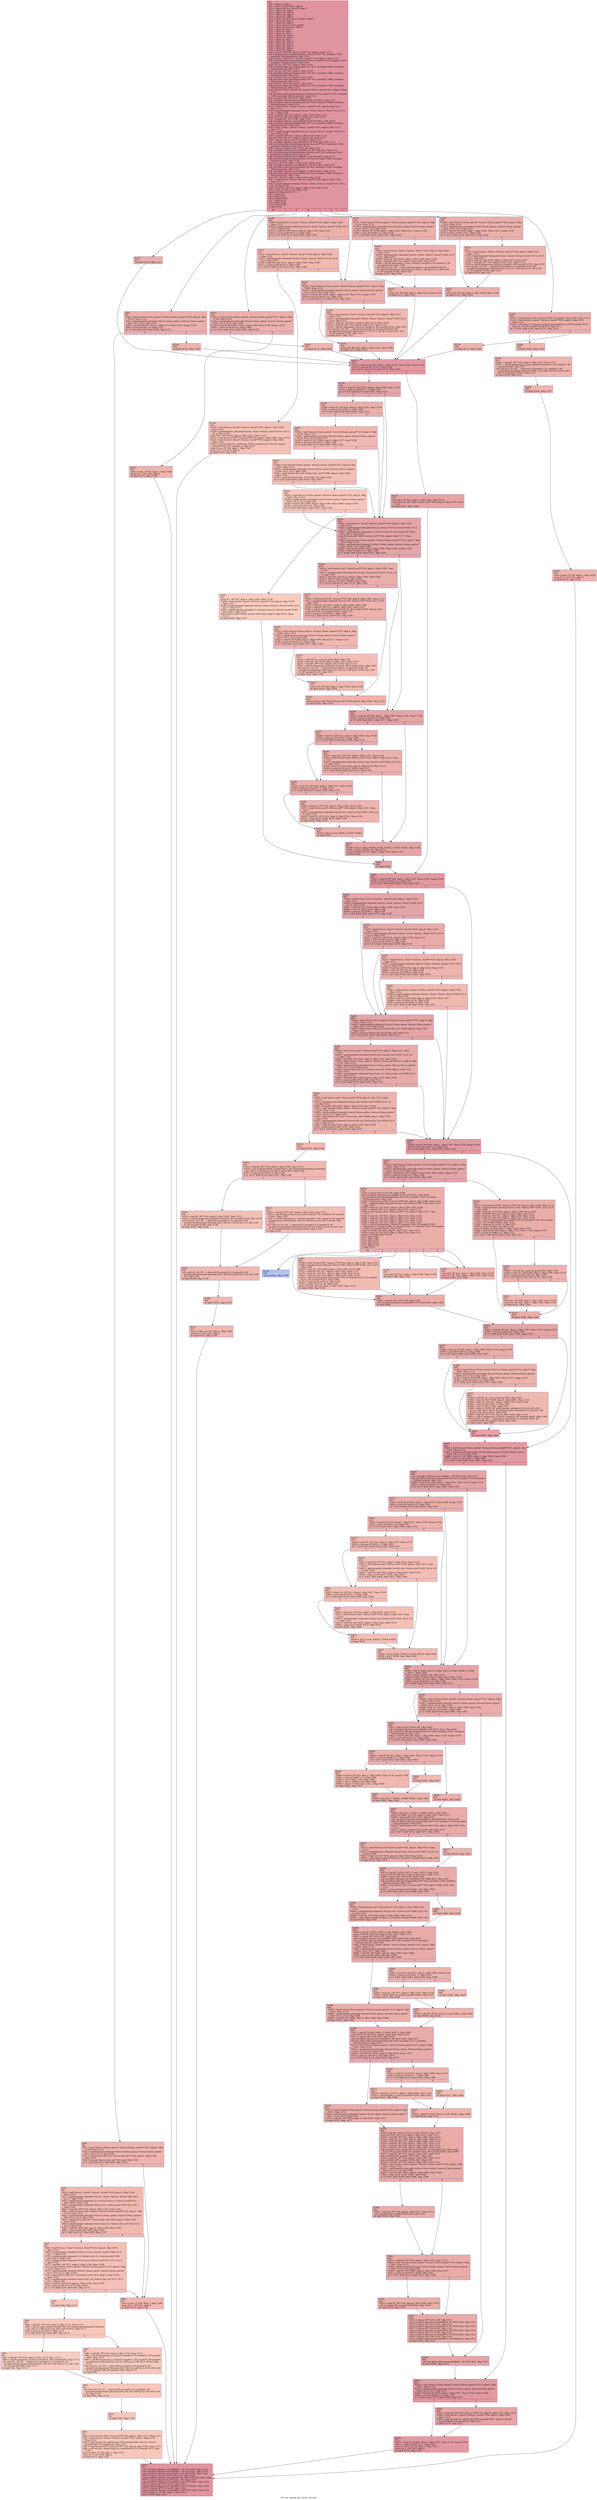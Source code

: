 digraph "CFG for 'change_file_owner' function" {
	label="CFG for 'change_file_owner' function";

	Node0x2342f10 [shape=record,color="#b70d28ff", style=filled, fillcolor="#b70d2870",label="{%7:\l  %8 = alloca i1, align 1\l  %9 = alloca %struct.FTS*, align 8\l  %10 = alloca %struct._ftsent*, align 8\l  %11 = alloca i32, align 4\l  %12 = alloca i32, align 4\l  %13 = alloca i32, align 4\l  %14 = alloca i32, align 4\l  %15 = alloca %struct.Chown_option*, align 8\l  %16 = alloca i8*, align 8\l  %17 = alloca i8*, align 8\l  %18 = alloca %struct.stat*, align 8\l  %19 = alloca %struct.stat, align 8\l  %20 = alloca i8, align 1\l  %21 = alloca i8, align 1\l  %22 = alloca i8, align 1\l  %23 = alloca i32, align 4\l  %24 = alloca i32, align 4\l  %25 = alloca i8, align 1\l  %26 = alloca i32, align 4\l  %27 = alloca i8*, align 8\l  %28 = alloca i8*, align 8\l  %29 = alloca i8*, align 8\l  %30 = alloca i8*, align 8\l  store %struct.FTS* %0, %struct.FTS** %9, align 8, !tbaa !1112\l  call void @llvm.dbg.declare(metadata %struct.FTS** %9, metadata !1081,\l... metadata !DIExpression()), !dbg !1116\l  store %struct._ftsent* %1, %struct._ftsent** %10, align 8, !tbaa !1112\l  call void @llvm.dbg.declare(metadata %struct._ftsent** %10, metadata !1082,\l... metadata !DIExpression()), !dbg !1117\l  store i32 %2, i32* %11, align 4, !tbaa !1118\l  call void @llvm.dbg.declare(metadata i32* %11, metadata !1083, metadata\l... !DIExpression()), !dbg !1120\l  store i32 %3, i32* %12, align 4, !tbaa !1118\l  call void @llvm.dbg.declare(metadata i32* %12, metadata !1084, metadata\l... !DIExpression()), !dbg !1121\l  store i32 %4, i32* %13, align 4, !tbaa !1118\l  call void @llvm.dbg.declare(metadata i32* %13, metadata !1085, metadata\l... !DIExpression()), !dbg !1122\l  store i32 %5, i32* %14, align 4, !tbaa !1118\l  call void @llvm.dbg.declare(metadata i32* %14, metadata !1086, metadata\l... !DIExpression()), !dbg !1123\l  store %struct.Chown_option* %6, %struct.Chown_option** %15, align 8, !tbaa\l... !1112\l  call void @llvm.dbg.declare(metadata %struct.Chown_option** %15, metadata\l... !1087, metadata !DIExpression()), !dbg !1124\l  %31 = bitcast i8** %16 to i8*, !dbg !1125\l  call void @llvm.lifetime.start.p0i8(i64 8, i8* %31) #22, !dbg !1125\l  call void @llvm.dbg.declare(metadata i8** %16, metadata !1088, metadata\l... !DIExpression()), !dbg !1126\l  %32 = load %struct._ftsent*, %struct._ftsent** %10, align 8, !dbg !1127,\l... !tbaa !1112\l  %33 = getelementptr inbounds %struct._ftsent, %struct._ftsent* %32, i32 0,\l... i32 7, !dbg !1128\l  %34 = load i8*, i8** %33, align 8, !dbg !1128, !tbaa !1112\l  store i8* %34, i8** %16, align 8, !dbg !1126, !tbaa !1112\l  %35 = bitcast i8** %17 to i8*, !dbg !1129\l  call void @llvm.lifetime.start.p0i8(i64 8, i8* %35) #22, !dbg !1129\l  call void @llvm.dbg.declare(metadata i8** %17, metadata !1089, metadata\l... !DIExpression()), !dbg !1130\l  %36 = load %struct._ftsent*, %struct._ftsent** %10, align 8, !dbg !1131,\l... !tbaa !1112\l  %37 = getelementptr inbounds %struct._ftsent, %struct._ftsent* %36, i32 0,\l... i32 6, !dbg !1132\l  %38 = load i8*, i8** %37, align 8, !dbg !1132, !tbaa !1112\l  store i8* %38, i8** %17, align 8, !dbg !1130, !tbaa !1112\l  %39 = bitcast %struct.stat** %18 to i8*, !dbg !1133\l  call void @llvm.lifetime.start.p0i8(i64 8, i8* %39) #22, !dbg !1133\l  call void @llvm.dbg.declare(metadata %struct.stat** %18, metadata !1090,\l... metadata !DIExpression()), !dbg !1134\l  %40 = bitcast %struct.stat* %19 to i8*, !dbg !1135\l  call void @llvm.lifetime.start.p0i8(i64 144, i8* %40) #22, !dbg !1135\l  call void @llvm.dbg.declare(metadata %struct.stat* %19, metadata !1093,\l... metadata !DIExpression()), !dbg !1136\l  call void @llvm.lifetime.start.p0i8(i64 1, i8* %20) #22, !dbg !1137\l  call void @llvm.dbg.declare(metadata i8* %20, metadata !1094, metadata\l... !DIExpression()), !dbg !1138\l  store i8 1, i8* %20, align 1, !dbg !1138, !tbaa !1139\l  call void @llvm.lifetime.start.p0i8(i64 1, i8* %21) #22, !dbg !1141\l  call void @llvm.dbg.declare(metadata i8* %21, metadata !1095, metadata\l... !DIExpression()), !dbg !1142\l  call void @llvm.lifetime.start.p0i8(i64 1, i8* %22) #22, !dbg !1143\l  call void @llvm.dbg.declare(metadata i8* %22, metadata !1096, metadata\l... !DIExpression()), !dbg !1144\l  store i8 1, i8* %22, align 1, !dbg !1144, !tbaa !1139\l  %41 = load %struct._ftsent*, %struct._ftsent** %10, align 8, !dbg !1145,\l... !tbaa !1112\l  %42 = getelementptr inbounds %struct._ftsent, %struct._ftsent* %41, i32 0,\l... i32 14, !dbg !1146\l  %43 = load i16, i16* %42, align 8, !dbg !1146, !tbaa !1147\l  %44 = zext i16 %43 to i32, !dbg !1145\l  switch i32 %44, label %171 [\l    i32 1, label %45\l    i32 6, label %101\l    i32 10, label %108\l    i32 7, label %136\l    i32 4, label %148\l    i32 2, label %160\l  ], !dbg !1149\l|{<s0>def|<s1>1|<s2>6|<s3>10|<s4>7|<s5>4|<s6>2}}"];
	Node0x2342f10:s0 -> Node0x2343f50;
	Node0x2342f10:s1 -> Node0x23434b0;
	Node0x2342f10:s2 -> Node0x23438c0;
	Node0x2342f10:s3 -> Node0x23439b0;
	Node0x2342f10:s4 -> Node0x2343b90;
	Node0x2342f10:s5 -> Node0x2343c80;
	Node0x2342f10:s6 -> Node0x2343d70;
	Node0x23434b0 [shape=record,color="#3d50c3ff", style=filled, fillcolor="#d24b4070",label="{%45:\l45:                                               \l  %46 = load %struct.Chown_option*, %struct.Chown_option** %15, align 8, !dbg\l... !1150, !tbaa !1112\l  %47 = getelementptr inbounds %struct.Chown_option, %struct.Chown_option*\l... %46, i32 0, i32 1, !dbg !1153\l  %48 = load i8, i8* %47, align 4, !dbg !1153, !tbaa !1154, !range !1156\l  %49 = trunc i8 %48 to i1, !dbg !1153\l  br i1 %49, label %50, label %100, !dbg !1157\l|{<s0>T|<s1>F}}"];
	Node0x23434b0:s0 -> Node0x2343500;
	Node0x23434b0:s1 -> Node0x2343870;
	Node0x2343500 [shape=record,color="#3d50c3ff", style=filled, fillcolor="#d8564670",label="{%50:\l50:                                               \l  %51 = load %struct.Chown_option*, %struct.Chown_option** %15, align 8, !dbg\l... !1158, !tbaa !1112\l  %52 = getelementptr inbounds %struct.Chown_option, %struct.Chown_option*\l... %51, i32 0, i32 2, !dbg !1158\l  %53 = load %struct.dev_ino*, %struct.dev_ino** %52, align 8, !dbg !1158,\l... !tbaa !1161\l  %54 = icmp ne %struct.dev_ino* %53, null, !dbg !1158\l  br i1 %54, label %55, label %99, !dbg !1158\l|{<s0>T|<s1>F}}"];
	Node0x2343500:s0 -> Node0x2343550;
	Node0x2343500:s1 -> Node0x2343820;
	Node0x2343550 [shape=record,color="#3d50c3ff", style=filled, fillcolor="#de614d70",label="{%55:\l55:                                               \l  %56 = load %struct._ftsent*, %struct._ftsent** %10, align 8, !dbg !1158,\l... !tbaa !1112\l  %57 = getelementptr inbounds %struct._ftsent, %struct._ftsent* %56, i32 0,\l... i32 17, !dbg !1158\l  %58 = getelementptr inbounds [1 x %struct.stat], [1 x %struct.stat]* %57,\l... i64 0, i64 0, !dbg !1158\l  %59 = getelementptr inbounds %struct.stat, %struct.stat* %58, i32 0, i32 1,\l... !dbg !1158\l  %60 = load i64, i64* %59, align 8, !dbg !1158, !tbaa !1162\l  %61 = load %struct.Chown_option*, %struct.Chown_option** %15, align 8, !dbg\l... !1158, !tbaa !1112\l  %62 = getelementptr inbounds %struct.Chown_option, %struct.Chown_option*\l... %61, i32 0, i32 2, !dbg !1158\l  %63 = load %struct.dev_ino*, %struct.dev_ino** %62, align 8, !dbg !1158,\l... !tbaa !1161\l  %64 = getelementptr inbounds %struct.dev_ino, %struct.dev_ino* %63, i32 0,\l... i32 0, !dbg !1158\l  %65 = load i64, i64* %64, align 8, !dbg !1158, !tbaa !1166\l  %66 = icmp eq i64 %60, %65, !dbg !1158\l  br i1 %66, label %67, label %99, !dbg !1158\l|{<s0>T|<s1>F}}"];
	Node0x2343550:s0 -> Node0x23435a0;
	Node0x2343550:s1 -> Node0x2343820;
	Node0x23435a0 [shape=record,color="#3d50c3ff", style=filled, fillcolor="#e5705870",label="{%67:\l67:                                               \l  %68 = load %struct._ftsent*, %struct._ftsent** %10, align 8, !dbg !1158,\l... !tbaa !1112\l  %69 = getelementptr inbounds %struct._ftsent, %struct._ftsent* %68, i32 0,\l... i32 17, !dbg !1158\l  %70 = getelementptr inbounds [1 x %struct.stat], [1 x %struct.stat]* %69,\l... i64 0, i64 0, !dbg !1158\l  %71 = getelementptr inbounds %struct.stat, %struct.stat* %70, i32 0, i32 0,\l... !dbg !1158\l  %72 = load i64, i64* %71, align 8, !dbg !1158, !tbaa !1168\l  %73 = load %struct.Chown_option*, %struct.Chown_option** %15, align 8, !dbg\l... !1158, !tbaa !1112\l  %74 = getelementptr inbounds %struct.Chown_option, %struct.Chown_option*\l... %73, i32 0, i32 2, !dbg !1158\l  %75 = load %struct.dev_ino*, %struct.dev_ino** %74, align 8, !dbg !1158,\l... !tbaa !1161\l  %76 = getelementptr inbounds %struct.dev_ino, %struct.dev_ino* %75, i32 0,\l... i32 1, !dbg !1158\l  %77 = load i64, i64* %76, align 8, !dbg !1158, !tbaa !1169\l  %78 = icmp eq i64 %72, %77, !dbg !1158\l  br i1 %78, label %79, label %99, !dbg !1170\l|{<s0>T|<s1>F}}"];
	Node0x23435a0:s0 -> Node0x23435f0;
	Node0x23435a0:s1 -> Node0x2343820;
	Node0x23435f0 [shape=record,color="#3d50c3ff", style=filled, fillcolor="#ec7f6370",label="{%79:\l79:                                               \l  br label %80, !dbg !1171\l}"];
	Node0x23435f0 -> Node0x2343640;
	Node0x2343640 [shape=record,color="#3d50c3ff", style=filled, fillcolor="#ec7f6370",label="{%80:\l80:                                               \l  %81 = load i8*, i8** %16, align 8, !dbg !1173, !tbaa !1112\l  %82 = call i32 @strcmp(i8* noundef %81, i8* noundef getelementptr inbounds\l... ([2 x i8], [2 x i8]* @.str.2.56, i64 0, i64 0)) #23, !dbg !1173\l  %83 = icmp eq i32 %82, 0, !dbg !1173\l  br i1 %83, label %84, label %87, !dbg !1176\l|{<s0>T|<s1>F}}"];
	Node0x2343640:s0 -> Node0x2343690;
	Node0x2343640:s1 -> Node0x23436e0;
	Node0x2343690 [shape=record,color="#3d50c3ff", style=filled, fillcolor="#f08b6e70",label="{%84:\l84:                                               \l  %85 = load i8*, i8** %16, align 8, !dbg !1173, !tbaa !1112\l  %86 = call i8* @quotearg_style(i32 noundef 4, i8* noundef %85), !dbg !1173\l  call void (i32, i32, i8*, ...) @error(i32 noundef 0, i32 noundef 0, i8*\l... noundef getelementptr inbounds ([45 x i8], [45 x i8]* @.str.3.57, i64 0, i64\l... 0), i8* noundef %86), !dbg !1173\l  br label %91, !dbg !1173\l}"];
	Node0x2343690 -> Node0x2343730;
	Node0x23436e0 [shape=record,color="#3d50c3ff", style=filled, fillcolor="#ed836670",label="{%87:\l87:                                               \l  %88 = load i8*, i8** %16, align 8, !dbg !1173, !tbaa !1112\l  %89 = call i8* @quotearg_n_style(i32 noundef 0, i32 noundef 4, i8* noundef\l... %88), !dbg !1173\l  %90 = call i8* @quotearg_n_style(i32 noundef 1, i32 noundef 4, i8* noundef\l... getelementptr inbounds ([2 x i8], [2 x i8]* @.str.2.56, i64 0, i64 0)), !dbg\l... !1173\l  call void (i32, i32, i8*, ...) @error(i32 noundef 0, i32 noundef 0, i8*\l... noundef getelementptr inbounds ([58 x i8], [58 x i8]* @.str.4.58, i64 0, i64\l... 0), i8* noundef %89, i8* noundef %90), !dbg !1173\l  br label %91\l}"];
	Node0x23436e0 -> Node0x2343730;
	Node0x2343730 [shape=record,color="#3d50c3ff", style=filled, fillcolor="#ec7f6370",label="{%91:\l91:                                               \l  call void (i32, i32, i8*, ...) @error(i32 noundef 0, i32 noundef 0, i8*\l... noundef getelementptr inbounds ([49 x i8], [49 x i8]* @.str.5.59, i64 0, i64\l... 0)), !dbg !1176\l  br label %92, !dbg !1176\l}"];
	Node0x2343730 -> Node0x2343780;
	Node0x2343780 [shape=record,color="#3d50c3ff", style=filled, fillcolor="#ec7f6370",label="{%92:\l92:                                               \l  br label %93, !dbg !1176\l}"];
	Node0x2343780 -> Node0x23437d0;
	Node0x23437d0 [shape=record,color="#3d50c3ff", style=filled, fillcolor="#ec7f6370",label="{%93:\l93:                                               \l  %94 = load %struct.FTS*, %struct.FTS** %9, align 8, !dbg !1177, !tbaa !1112\l  %95 = load %struct._ftsent*, %struct._ftsent** %10, align 8, !dbg !1178,\l... !tbaa !1112\l  %96 = call i32 @rpl_fts_set(%struct.FTS* noundef %94, %struct._ftsent*\l... noundef %95, i32 noundef 4), !dbg !1179\l  %97 = load %struct.FTS*, %struct.FTS** %9, align 8, !dbg !1180, !tbaa !1112\l  %98 = call %struct._ftsent* @rpl_fts_read(%struct.FTS* noundef %97), !dbg\l... !1180\l  store i1 false, i1* %8, align 1, !dbg !1181\l  store i32 1, i32* %23, align 4\l  br label %573, !dbg !1181\l}"];
	Node0x23437d0 -> Node0x2345ee0;
	Node0x2343820 [shape=record,color="#3d50c3ff", style=filled, fillcolor="#dc5d4a70",label="{%99:\l99:                                               \l  store i1 true, i1* %8, align 1, !dbg !1182\l  store i32 1, i32* %23, align 4\l  br label %573, !dbg !1182\l}"];
	Node0x2343820 -> Node0x2345ee0;
	Node0x2343870 [shape=record,color="#3d50c3ff", style=filled, fillcolor="#d8564670",label="{%100:\l100:                                              \l  br label %172, !dbg !1183\l}"];
	Node0x2343870 -> Node0x2343fa0;
	Node0x23438c0 [shape=record,color="#3d50c3ff", style=filled, fillcolor="#d24b4070",label="{%101:\l101:                                              \l  %102 = load %struct.Chown_option*, %struct.Chown_option** %15, align 8, !dbg\l... !1184, !tbaa !1112\l  %103 = getelementptr inbounds %struct.Chown_option, %struct.Chown_option*\l... %102, i32 0, i32 1, !dbg !1186\l  %104 = load i8, i8* %103, align 4, !dbg !1186, !tbaa !1154, !range !1156\l  %105 = trunc i8 %104 to i1, !dbg !1186\l  br i1 %105, label %107, label %106, !dbg !1187\l|{<s0>T|<s1>F}}"];
	Node0x23438c0:s0 -> Node0x2343960;
	Node0x23438c0:s1 -> Node0x2343910;
	Node0x2343910 [shape=record,color="#3d50c3ff", style=filled, fillcolor="#d8564670",label="{%106:\l106:                                              \l  store i1 true, i1* %8, align 1, !dbg !1188\l  store i32 1, i32* %23, align 4\l  br label %573, !dbg !1188\l}"];
	Node0x2343910 -> Node0x2345ee0;
	Node0x2343960 [shape=record,color="#3d50c3ff", style=filled, fillcolor="#d8564670",label="{%107:\l107:                                              \l  br label %172, !dbg !1189\l}"];
	Node0x2343960 -> Node0x2343fa0;
	Node0x23439b0 [shape=record,color="#3d50c3ff", style=filled, fillcolor="#d24b4070",label="{%108:\l108:                                              \l  %109 = load %struct._ftsent*, %struct._ftsent** %10, align 8, !dbg !1190,\l... !tbaa !1112\l  %110 = getelementptr inbounds %struct._ftsent, %struct._ftsent* %109, i32 0,\l... i32 12, !dbg !1192\l  %111 = load i64, i64* %110, align 8, !dbg !1192, !tbaa !1193\l  %112 = icmp eq i64 %111, 0, !dbg !1194\l  br i1 %112, label %113, label %124, !dbg !1195\l|{<s0>T|<s1>F}}"];
	Node0x23439b0:s0 -> Node0x2343a00;
	Node0x23439b0:s1 -> Node0x2343aa0;
	Node0x2343a00 [shape=record,color="#3d50c3ff", style=filled, fillcolor="#dc5d4a70",label="{%113:\l113:                                              \l  %114 = load %struct._ftsent*, %struct._ftsent** %10, align 8, !dbg !1196,\l... !tbaa !1112\l  %115 = getelementptr inbounds %struct._ftsent, %struct._ftsent* %114, i32 0,\l... i32 4, !dbg !1197\l  %116 = load i64, i64* %115, align 8, !dbg !1197, !tbaa !1193\l  %117 = icmp eq i64 %116, 0, !dbg !1198\l  br i1 %117, label %118, label %124, !dbg !1199\l|{<s0>T|<s1>F}}"];
	Node0x2343a00:s0 -> Node0x2343a50;
	Node0x2343a00:s1 -> Node0x2343aa0;
	Node0x2343a50 [shape=record,color="#3d50c3ff", style=filled, fillcolor="#e5705870",label="{%118:\l118:                                              \l  %119 = load %struct._ftsent*, %struct._ftsent** %10, align 8, !dbg !1200,\l... !tbaa !1112\l  %120 = getelementptr inbounds %struct._ftsent, %struct._ftsent* %119, i32 0,\l... i32 4, !dbg !1202\l  store i64 1, i64* %120, align 8, !dbg !1203, !tbaa !1193\l  %121 = load %struct.FTS*, %struct.FTS** %9, align 8, !dbg !1204, !tbaa !1112\l  %122 = load %struct._ftsent*, %struct._ftsent** %10, align 8, !dbg !1205,\l... !tbaa !1112\l  %123 = call i32 @rpl_fts_set(%struct.FTS* noundef %121, %struct._ftsent*\l... noundef %122, i32 noundef 1), !dbg !1206\l  store i1 true, i1* %8, align 1, !dbg !1207\l  store i32 1, i32* %23, align 4\l  br label %573, !dbg !1207\l}"];
	Node0x2343a50 -> Node0x2345ee0;
	Node0x2343aa0 [shape=record,color="#3d50c3ff", style=filled, fillcolor="#d24b4070",label="{%124:\l124:                                              \l  %125 = load %struct.Chown_option*, %struct.Chown_option** %15, align 8, !dbg\l... !1208, !tbaa !1112\l  %126 = getelementptr inbounds %struct.Chown_option, %struct.Chown_option*\l... %125, i32 0, i32 4, !dbg !1210\l  %127 = load i8, i8* %126, align 1, !dbg !1210, !tbaa !1211, !range !1156\l  %128 = trunc i8 %127 to i1, !dbg !1210\l  br i1 %128, label %135, label %129, !dbg !1212\l|{<s0>T|<s1>F}}"];
	Node0x2343aa0:s0 -> Node0x2343b40;
	Node0x2343aa0:s1 -> Node0x2343af0;
	Node0x2343af0 [shape=record,color="#3d50c3ff", style=filled, fillcolor="#dc5d4a70",label="{%129:\l129:                                              \l  %130 = load %struct._ftsent*, %struct._ftsent** %10, align 8, !dbg !1213,\l... !tbaa !1112\l  %131 = getelementptr inbounds %struct._ftsent, %struct._ftsent* %130, i32 0,\l... i32 8, !dbg !1213\l  %132 = load i32, i32* %131, align 8, !dbg !1213, !tbaa !1118\l  %133 = load i8*, i8** %16, align 8, !dbg !1213, !tbaa !1112\l  %134 = call i8* @quotearg_style(i32 noundef 4, i8* noundef %133), !dbg !1213\l  call void (i32, i32, i8*, ...) @error(i32 noundef 0, i32 noundef %132, i8*\l... noundef getelementptr inbounds ([17 x i8], [17 x i8]* @.str.6.60, i64 0, i64\l... 0), i8* noundef %134), !dbg !1213\l  br label %135, !dbg !1213\l}"];
	Node0x2343af0 -> Node0x2343b40;
	Node0x2343b40 [shape=record,color="#3d50c3ff", style=filled, fillcolor="#d24b4070",label="{%135:\l135:                                              \l  store i8 0, i8* %20, align 1, !dbg !1214, !tbaa !1139\l  br label %172, !dbg !1215\l}"];
	Node0x2343b40 -> Node0x2343fa0;
	Node0x2343b90 [shape=record,color="#3d50c3ff", style=filled, fillcolor="#d24b4070",label="{%136:\l136:                                              \l  %137 = load %struct.Chown_option*, %struct.Chown_option** %15, align 8, !dbg\l... !1216, !tbaa !1112\l  %138 = getelementptr inbounds %struct.Chown_option, %struct.Chown_option*\l... %137, i32 0, i32 4, !dbg !1218\l  %139 = load i8, i8* %138, align 1, !dbg !1218, !tbaa !1211, !range !1156\l  %140 = trunc i8 %139 to i1, !dbg !1218\l  br i1 %140, label %147, label %141, !dbg !1219\l|{<s0>T|<s1>F}}"];
	Node0x2343b90:s0 -> Node0x2343c30;
	Node0x2343b90:s1 -> Node0x2343be0;
	Node0x2343be0 [shape=record,color="#3d50c3ff", style=filled, fillcolor="#d8564670",label="{%141:\l141:                                              \l  %142 = load %struct._ftsent*, %struct._ftsent** %10, align 8, !dbg !1220,\l... !tbaa !1112\l  %143 = getelementptr inbounds %struct._ftsent, %struct._ftsent* %142, i32 0,\l... i32 8, !dbg !1220\l  %144 = load i32, i32* %143, align 8, !dbg !1220, !tbaa !1118\l  %145 = load i8*, i8** %16, align 8, !dbg !1220, !tbaa !1112\l  %146 = call i8* @quotearg_n_style_colon(i32 noundef 0, i32 noundef 3, i8*\l... noundef %145), !dbg !1220\l  call void (i32, i32, i8*, ...) @error(i32 noundef 0, i32 noundef %144, i8*\l... noundef getelementptr inbounds ([3 x i8], [3 x i8]* @.str.7.61, i64 0, i64\l... 0), i8* noundef %146), !dbg !1220\l  br label %147, !dbg !1220\l}"];
	Node0x2343be0 -> Node0x2343c30;
	Node0x2343c30 [shape=record,color="#3d50c3ff", style=filled, fillcolor="#d24b4070",label="{%147:\l147:                                              \l  store i8 0, i8* %20, align 1, !dbg !1221, !tbaa !1139\l  br label %172, !dbg !1222\l}"];
	Node0x2343c30 -> Node0x2343fa0;
	Node0x2343c80 [shape=record,color="#3d50c3ff", style=filled, fillcolor="#d24b4070",label="{%148:\l148:                                              \l  %149 = load %struct.Chown_option*, %struct.Chown_option** %15, align 8, !dbg\l... !1223, !tbaa !1112\l  %150 = getelementptr inbounds %struct.Chown_option, %struct.Chown_option*\l... %149, i32 0, i32 4, !dbg !1225\l  %151 = load i8, i8* %150, align 1, !dbg !1225, !tbaa !1211, !range !1156\l  %152 = trunc i8 %151 to i1, !dbg !1225\l  br i1 %152, label %159, label %153, !dbg !1226\l|{<s0>T|<s1>F}}"];
	Node0x2343c80:s0 -> Node0x2343d20;
	Node0x2343c80:s1 -> Node0x2343cd0;
	Node0x2343cd0 [shape=record,color="#3d50c3ff", style=filled, fillcolor="#d8564670",label="{%153:\l153:                                              \l  %154 = load %struct._ftsent*, %struct._ftsent** %10, align 8, !dbg !1227,\l... !tbaa !1112\l  %155 = getelementptr inbounds %struct._ftsent, %struct._ftsent* %154, i32 0,\l... i32 8, !dbg !1227\l  %156 = load i32, i32* %155, align 8, !dbg !1227, !tbaa !1118\l  %157 = load i8*, i8** %16, align 8, !dbg !1227, !tbaa !1112\l  %158 = call i8* @quotearg_style(i32 noundef 4, i8* noundef %157), !dbg !1227\l  call void (i32, i32, i8*, ...) @error(i32 noundef 0, i32 noundef %156, i8*\l... noundef getelementptr inbounds ([25 x i8], [25 x i8]* @.str.8.62, i64 0, i64\l... 0), i8* noundef %158), !dbg !1227\l  br label %159, !dbg !1227\l}"];
	Node0x2343cd0 -> Node0x2343d20;
	Node0x2343d20 [shape=record,color="#3d50c3ff", style=filled, fillcolor="#d24b4070",label="{%159:\l159:                                              \l  store i8 0, i8* %20, align 1, !dbg !1228, !tbaa !1139\l  br label %172, !dbg !1229\l}"];
	Node0x2343d20 -> Node0x2343fa0;
	Node0x2343d70 [shape=record,color="#3d50c3ff", style=filled, fillcolor="#d24b4070",label="{%160:\l160:                                              \l  %161 = load %struct.FTS*, %struct.FTS** %9, align 8, !dbg !1230, !tbaa !1112\l  %162 = load %struct._ftsent*, %struct._ftsent** %10, align 8, !dbg !1232,\l... !tbaa !1112\l  %163 = call zeroext i1 @cycle_warning_required(%struct.FTS* noundef %161,\l... %struct._ftsent* noundef %162) #23, !dbg !1233\l  br i1 %163, label %164, label %170, !dbg !1234\l|{<s0>T|<s1>F}}"];
	Node0x2343d70:s0 -> Node0x2343dc0;
	Node0x2343d70:s1 -> Node0x2343f00;
	Node0x2343dc0 [shape=record,color="#3d50c3ff", style=filled, fillcolor="#d8564670",label="{%164:\l164:                                              \l  br label %165, !dbg !1235\l}"];
	Node0x2343dc0 -> Node0x2343e10;
	Node0x2343e10 [shape=record,color="#3d50c3ff", style=filled, fillcolor="#d8564670",label="{%165:\l165:                                              \l  %166 = load i8*, i8** %16, align 8, !dbg !1237, !tbaa !1112\l  %167 = call i8* @quotearg_n_style_colon(i32 noundef 0, i32 noundef 3, i8*\l... noundef %166), !dbg !1237\l  call void (i32, i32, i8*, ...) @error(i32 noundef 0, i32 noundef 0, i8*\l... noundef getelementptr inbounds ([186 x i8], [186 x i8]* @.str.9.63, i64 0,\l... i64 0), i8* noundef %167), !dbg !1237\l  br label %168, !dbg !1237\l}"];
	Node0x2343e10 -> Node0x2343e60;
	Node0x2343e60 [shape=record,color="#3d50c3ff", style=filled, fillcolor="#d8564670",label="{%168:\l168:                                              \l  br label %169, !dbg !1237\l}"];
	Node0x2343e60 -> Node0x2343eb0;
	Node0x2343eb0 [shape=record,color="#3d50c3ff", style=filled, fillcolor="#d8564670",label="{%169:\l169:                                              \l  store i1 false, i1* %8, align 1, !dbg !1239\l  store i32 1, i32* %23, align 4\l  br label %573, !dbg !1239\l}"];
	Node0x2343eb0 -> Node0x2345ee0;
	Node0x2343f00 [shape=record,color="#3d50c3ff", style=filled, fillcolor="#d8564670",label="{%170:\l170:                                              \l  br label %172, !dbg !1240\l}"];
	Node0x2343f00 -> Node0x2343fa0;
	Node0x2343f50 [shape=record,color="#3d50c3ff", style=filled, fillcolor="#d24b4070",label="{%171:\l171:                                              \l  br label %172, !dbg !1241\l}"];
	Node0x2343f50 -> Node0x2343fa0;
	Node0x2343fa0 [shape=record,color="#b70d28ff", style=filled, fillcolor="#bb1b2c70",label="{%172:\l172:                                              \l  %173 = load i8, i8* %20, align 1, !dbg !1242, !tbaa !1139, !range !1156\l  %174 = trunc i8 %173 to i1, !dbg !1242\l  br i1 %174, label %176, label %175, !dbg !1244\l|{<s0>T|<s1>F}}"];
	Node0x2343fa0:s0 -> Node0x2344040;
	Node0x2343fa0:s1 -> Node0x2343ff0;
	Node0x2343ff0 [shape=record,color="#3d50c3ff", style=filled, fillcolor="#c5333470",label="{%175:\l175:                                              \l  store i8 0, i8* %21, align 1, !dbg !1245, !tbaa !1139\l  store %struct.stat* null, %struct.stat** %18, align 8, !dbg !1247, !tbaa\l... !1112\l  br label %261, !dbg !1248\l}"];
	Node0x2343ff0 -> Node0x23446d0;
	Node0x2344040 [shape=record,color="#3d50c3ff", style=filled, fillcolor="#c5333470",label="{%176:\l176:                                              \l  %177 = load i32, i32* %13, align 4, !dbg !1249, !tbaa !1118\l  %178 = icmp eq i32 %177, -1, !dbg !1251\l  br i1 %178, label %179, label %201, !dbg !1252\l|{<s0>T|<s1>F}}"];
	Node0x2344040:s0 -> Node0x2344090;
	Node0x2344040:s1 -> Node0x2344220;
	Node0x2344090 [shape=record,color="#3d50c3ff", style=filled, fillcolor="#d24b4070",label="{%179:\l179:                                              \l  %180 = load i32, i32* %14, align 4, !dbg !1253, !tbaa !1118\l  %181 = icmp eq i32 %180, -1, !dbg !1254\l  br i1 %181, label %182, label %201, !dbg !1255\l|{<s0>T|<s1>F}}"];
	Node0x2344090:s0 -> Node0x23440e0;
	Node0x2344090:s1 -> Node0x2344220;
	Node0x23440e0 [shape=record,color="#3d50c3ff", style=filled, fillcolor="#dc5d4a70",label="{%182:\l182:                                              \l  %183 = load %struct.Chown_option*, %struct.Chown_option** %15, align 8, !dbg\l... !1256, !tbaa !1112\l  %184 = getelementptr inbounds %struct.Chown_option, %struct.Chown_option*\l... %183, i32 0, i32 0, !dbg !1257\l  %185 = load i32, i32* %184, align 8, !dbg !1257, !tbaa !1258\l  %186 = icmp eq i32 %185, 2, !dbg !1259\l  br i1 %186, label %187, label %201, !dbg !1260\l|{<s0>T|<s1>F}}"];
	Node0x23440e0:s0 -> Node0x2344130;
	Node0x23440e0:s1 -> Node0x2344220;
	Node0x2344130 [shape=record,color="#3d50c3ff", style=filled, fillcolor="#e36c5570",label="{%187:\l187:                                              \l  %188 = load %struct.Chown_option*, %struct.Chown_option** %15, align 8, !dbg\l... !1261, !tbaa !1112\l  %189 = getelementptr inbounds %struct.Chown_option, %struct.Chown_option*\l... %188, i32 0, i32 2, !dbg !1262\l  %190 = load %struct.dev_ino*, %struct.dev_ino** %189, align 8, !dbg !1262,\l... !tbaa !1161\l  %191 = icmp ne %struct.dev_ino* %190, null, !dbg !1261\l  br i1 %191, label %201, label %192, !dbg !1263\l|{<s0>T|<s1>F}}"];
	Node0x2344130:s0 -> Node0x2344220;
	Node0x2344130:s1 -> Node0x2344180;
	Node0x2344180 [shape=record,color="#3d50c3ff", style=filled, fillcolor="#ec7f6370",label="{%192:\l192:                                              \l  %193 = load %struct.Chown_option*, %struct.Chown_option** %15, align 8, !dbg\l... !1264, !tbaa !1112\l  %194 = getelementptr inbounds %struct.Chown_option, %struct.Chown_option*\l... %193, i32 0, i32 3, !dbg !1265\l  %195 = load i8, i8* %194, align 8, !dbg !1265, !tbaa !1266, !range !1156\l  %196 = trunc i8 %195 to i1, !dbg !1265\l  br i1 %196, label %201, label %197, !dbg !1267\l|{<s0>T|<s1>F}}"];
	Node0x2344180:s0 -> Node0x2344220;
	Node0x2344180:s1 -> Node0x23441d0;
	Node0x23441d0 [shape=record,color="#3d50c3ff", style=filled, fillcolor="#f08b6e70",label="{%197:\l197:                                              \l  store i8 1, i8* %21, align 1, !dbg !1268, !tbaa !1139\l  %198 = load %struct._ftsent*, %struct._ftsent** %10, align 8, !dbg !1270,\l... !tbaa !1112\l  %199 = getelementptr inbounds %struct._ftsent, %struct._ftsent* %198, i32 0,\l... i32 17, !dbg !1271\l  %200 = getelementptr inbounds [1 x %struct.stat], [1 x %struct.stat]* %199,\l... i64 0, i64 0, !dbg !1270\l  store %struct.stat* %200, %struct.stat** %18, align 8, !dbg !1272, !tbaa\l... !1112\l  br label %260, !dbg !1273\l}"];
	Node0x23441d0 -> Node0x2344680;
	Node0x2344220 [shape=record,color="#3d50c3ff", style=filled, fillcolor="#c5333470",label="{%201:\l201:                                              \l  %202 = load %struct._ftsent*, %struct._ftsent** %10, align 8, !dbg !1274,\l... !tbaa !1112\l  %203 = getelementptr inbounds %struct._ftsent, %struct._ftsent* %202, i32 0,\l... i32 17, !dbg !1276\l  %204 = getelementptr inbounds [1 x %struct.stat], [1 x %struct.stat]* %203,\l... i64 0, i64 0, !dbg !1274\l  store %struct.stat* %204, %struct.stat** %18, align 8, !dbg !1277, !tbaa\l... !1112\l  %205 = load %struct.Chown_option*, %struct.Chown_option** %15, align 8, !dbg\l... !1278, !tbaa !1112\l  %206 = getelementptr inbounds %struct.Chown_option, %struct.Chown_option*\l... %205, i32 0, i32 3, !dbg !1280\l  %207 = load i8, i8* %206, align 8, !dbg !1280, !tbaa !1266, !range !1156\l  %208 = trunc i8 %207 to i1, !dbg !1280\l  br i1 %208, label %209, label %234, !dbg !1281\l|{<s0>T|<s1>F}}"];
	Node0x2344220:s0 -> Node0x2344270;
	Node0x2344220:s1 -> Node0x2344450;
	Node0x2344270 [shape=record,color="#3d50c3ff", style=filled, fillcolor="#d0473d70",label="{%209:\l209:                                              \l  %210 = load %struct.stat*, %struct.stat** %18, align 8, !dbg !1282, !tbaa\l... !1112\l  %211 = getelementptr inbounds %struct.stat, %struct.stat* %210, i32 0, i32\l... 3, !dbg !1282\l  %212 = load i32, i32* %211, align 8, !dbg !1282, !tbaa !1283\l  %213 = and i32 %212, 61440, !dbg !1282\l  %214 = icmp eq i32 %213, 40960, !dbg !1282\l  br i1 %214, label %215, label %234, !dbg !1284\l|{<s0>T|<s1>F}}"];
	Node0x2344270:s0 -> Node0x23442c0;
	Node0x2344270:s1 -> Node0x2344450;
	Node0x23442c0 [shape=record,color="#3d50c3ff", style=filled, fillcolor="#d6524470",label="{%215:\l215:                                              \l  %216 = load %struct.FTS*, %struct.FTS** %9, align 8, !dbg !1285, !tbaa !1112\l  %217 = getelementptr inbounds %struct.FTS, %struct.FTS* %216, i32 0, i32 6,\l... !dbg !1288\l  %218 = load i32, i32* %217, align 4, !dbg !1288, !tbaa !1289\l  %219 = load i8*, i8** %17, align 8, !dbg !1292, !tbaa !1112\l  %220 = call i32 @fstatat(i32 noundef %218, i8* noundef %219, %struct.stat*\l... noundef %19, i32 noundef 0) #22, !dbg !1293\l  %221 = icmp ne i32 %220, 0, !dbg !1294\l  br i1 %221, label %222, label %233, !dbg !1295\l|{<s0>T|<s1>F}}"];
	Node0x23442c0:s0 -> Node0x2344310;
	Node0x23442c0:s1 -> Node0x2344400;
	Node0x2344310 [shape=record,color="#3d50c3ff", style=filled, fillcolor="#dc5d4a70",label="{%222:\l222:                                              \l  %223 = load %struct.Chown_option*, %struct.Chown_option** %15, align 8, !dbg\l... !1296, !tbaa !1112\l  %224 = getelementptr inbounds %struct.Chown_option, %struct.Chown_option*\l... %223, i32 0, i32 4, !dbg !1299\l  %225 = load i8, i8* %224, align 1, !dbg !1299, !tbaa !1211, !range !1156\l  %226 = trunc i8 %225 to i1, !dbg !1299\l  br i1 %226, label %232, label %227, !dbg !1300\l|{<s0>T|<s1>F}}"];
	Node0x2344310:s0 -> Node0x23443b0;
	Node0x2344310:s1 -> Node0x2344360;
	Node0x2344360 [shape=record,color="#3d50c3ff", style=filled, fillcolor="#e36c5570",label="{%227:\l227:                                              \l  %228 = call i32* @__errno_location() #24, !dbg !1301\l  %229 = load i32, i32* %228, align 4, !dbg !1301, !tbaa !1118\l  %230 = load i8*, i8** %16, align 8, !dbg !1301, !tbaa !1112\l  %231 = call i8* @quotearg_style(i32 noundef 4, i8* noundef %230), !dbg !1301\l  call void (i32, i32, i8*, ...) @error(i32 noundef 0, i32 noundef %229, i8*\l... noundef getelementptr inbounds ([22 x i8], [22 x i8]* @.str.10.64, i64 0, i64\l... 0), i8* noundef %231), !dbg !1301\l  br label %232, !dbg !1301\l}"];
	Node0x2344360 -> Node0x23443b0;
	Node0x23443b0 [shape=record,color="#3d50c3ff", style=filled, fillcolor="#dc5d4a70",label="{%232:\l232:                                              \l  store i8 0, i8* %20, align 1, !dbg !1302, !tbaa !1139\l  br label %233, !dbg !1303\l}"];
	Node0x23443b0 -> Node0x2344400;
	Node0x2344400 [shape=record,color="#3d50c3ff", style=filled, fillcolor="#d6524470",label="{%233:\l233:                                              \l  store %struct.stat* %19, %struct.stat** %18, align 8, !dbg !1304, !tbaa !1112\l  br label %234, !dbg !1305\l}"];
	Node0x2344400 -> Node0x2344450;
	Node0x2344450 [shape=record,color="#3d50c3ff", style=filled, fillcolor="#c5333470",label="{%234:\l234:                                              \l  %235 = load i8, i8* %20, align 1, !dbg !1306, !tbaa !1139, !range !1156\l  %236 = trunc i8 %235 to i1, !dbg !1306\l  br i1 %236, label %237, label %257, !dbg !1307\l|{<s0>T|<s1>F}}"];
	Node0x2344450:s0 -> Node0x23444a0;
	Node0x2344450:s1 -> Node0x2344630;
	Node0x23444a0 [shape=record,color="#3d50c3ff", style=filled, fillcolor="#d0473d70",label="{%237:\l237:                                              \l  %238 = load i32, i32* %13, align 4, !dbg !1308, !tbaa !1118\l  %239 = icmp eq i32 %238, -1, !dbg !1309\l  br i1 %239, label %246, label %240, !dbg !1310\l|{<s0>T|<s1>F}}"];
	Node0x23444a0:s0 -> Node0x2344540;
	Node0x23444a0:s1 -> Node0x23444f0;
	Node0x23444f0 [shape=record,color="#3d50c3ff", style=filled, fillcolor="#d24b4070",label="{%240:\l240:                                              \l  %241 = load i32, i32* %13, align 4, !dbg !1311, !tbaa !1118\l  %242 = load %struct.stat*, %struct.stat** %18, align 8, !dbg !1312, !tbaa\l... !1112\l  %243 = getelementptr inbounds %struct.stat, %struct.stat* %242, i32 0, i32\l... 4, !dbg !1313\l  %244 = load i32, i32* %243, align 4, !dbg !1313, !tbaa !1314\l  %245 = icmp eq i32 %241, %244, !dbg !1315\l  br i1 %245, label %246, label %257, !dbg !1316\l|{<s0>T|<s1>F}}"];
	Node0x23444f0:s0 -> Node0x2344540;
	Node0x23444f0:s1 -> Node0x2344630;
	Node0x2344540 [shape=record,color="#3d50c3ff", style=filled, fillcolor="#d24b4070",label="{%246:\l246:                                              \l  %247 = load i32, i32* %14, align 4, !dbg !1317, !tbaa !1118\l  %248 = icmp eq i32 %247, -1, !dbg !1318\l  br i1 %248, label %255, label %249, !dbg !1319\l|{<s0>T|<s1>F}}"];
	Node0x2344540:s0 -> Node0x23445e0;
	Node0x2344540:s1 -> Node0x2344590;
	Node0x2344590 [shape=record,color="#3d50c3ff", style=filled, fillcolor="#d8564670",label="{%249:\l249:                                              \l  %250 = load i32, i32* %14, align 4, !dbg !1320, !tbaa !1118\l  %251 = load %struct.stat*, %struct.stat** %18, align 8, !dbg !1321, !tbaa\l... !1112\l  %252 = getelementptr inbounds %struct.stat, %struct.stat* %251, i32 0, i32\l... 5, !dbg !1322\l  %253 = load i32, i32* %252, align 8, !dbg !1322, !tbaa !1323\l  %254 = icmp eq i32 %250, %253, !dbg !1324\l  br label %255, !dbg !1319\l}"];
	Node0x2344590 -> Node0x23445e0;
	Node0x23445e0 [shape=record,color="#3d50c3ff", style=filled, fillcolor="#d24b4070",label="{%255:\l255:                                              \l  %256 = phi i1 [ true, %246 ], [ %254, %249 ]\l  br label %257\l}"];
	Node0x23445e0 -> Node0x2344630;
	Node0x2344630 [shape=record,color="#3d50c3ff", style=filled, fillcolor="#c5333470",label="{%257:\l257:                                              \l  %258 = phi i1 [ false, %240 ], [ false, %234 ], [ %256, %255 ], !dbg !1325\l  %259 = zext i1 %258 to i8, !dbg !1326\l  store i8 %259, i8* %21, align 1, !dbg !1326, !tbaa !1139\l  br label %260\l}"];
	Node0x2344630 -> Node0x2344680;
	Node0x2344680 [shape=record,color="#3d50c3ff", style=filled, fillcolor="#c5333470",label="{%260:\l260:                                              \l  br label %261\l}"];
	Node0x2344680 -> Node0x23446d0;
	Node0x23446d0 [shape=record,color="#b70d28ff", style=filled, fillcolor="#bb1b2c70",label="{%261:\l261:                                              \l  %262 = load i8, i8* %20, align 1, !dbg !1327, !tbaa !1139, !range !1156\l  %263 = trunc i8 %262 to i1, !dbg !1327\l  br i1 %263, label %264, label %328, !dbg !1329\l|{<s0>T|<s1>F}}"];
	Node0x23446d0:s0 -> Node0x2344720;
	Node0x23446d0:s1 -> Node0x2344b80;
	Node0x2344720 [shape=record,color="#3d50c3ff", style=filled, fillcolor="#c5333470",label="{%264:\l264:                                              \l  %265 = load %struct._ftsent*, %struct._ftsent** %10, align 8, !dbg !1330,\l... !tbaa !1112\l  %266 = getelementptr inbounds %struct._ftsent, %struct._ftsent* %265, i32 0,\l... i32 14, !dbg !1330\l  %267 = load i16, i16* %266, align 8, !dbg !1330, !tbaa !1147\l  %268 = zext i16 %267 to i32, !dbg !1330\l  %269 = icmp eq i32 %268, 1, !dbg !1330\l  br i1 %269, label %288, label %270, !dbg !1330\l|{<s0>T|<s1>F}}"];
	Node0x2344720:s0 -> Node0x2344860;
	Node0x2344720:s1 -> Node0x2344770;
	Node0x2344770 [shape=record,color="#3d50c3ff", style=filled, fillcolor="#cc403a70",label="{%270:\l270:                                              \l  %271 = load %struct._ftsent*, %struct._ftsent** %10, align 8, !dbg !1330,\l... !tbaa !1112\l  %272 = getelementptr inbounds %struct._ftsent, %struct._ftsent* %271, i32 0,\l... i32 14, !dbg !1330\l  %273 = load i16, i16* %272, align 8, !dbg !1330, !tbaa !1147\l  %274 = zext i16 %273 to i32, !dbg !1330\l  %275 = icmp eq i32 %274, 2, !dbg !1330\l  br i1 %275, label %288, label %276, !dbg !1330\l|{<s0>T|<s1>F}}"];
	Node0x2344770:s0 -> Node0x2344860;
	Node0x2344770:s1 -> Node0x23447c0;
	Node0x23447c0 [shape=record,color="#3d50c3ff", style=filled, fillcolor="#d6524470",label="{%276:\l276:                                              \l  %277 = load %struct._ftsent*, %struct._ftsent** %10, align 8, !dbg !1330,\l... !tbaa !1112\l  %278 = getelementptr inbounds %struct._ftsent, %struct._ftsent* %277, i32 0,\l... i32 14, !dbg !1330\l  %279 = load i16, i16* %278, align 8, !dbg !1330, !tbaa !1147\l  %280 = zext i16 %279 to i32, !dbg !1330\l  %281 = icmp eq i32 %280, 6, !dbg !1330\l  br i1 %281, label %288, label %282, !dbg !1330\l|{<s0>T|<s1>F}}"];
	Node0x23447c0:s0 -> Node0x2344860;
	Node0x23447c0:s1 -> Node0x2344810;
	Node0x2344810 [shape=record,color="#3d50c3ff", style=filled, fillcolor="#de614d70",label="{%282:\l282:                                              \l  %283 = load %struct._ftsent*, %struct._ftsent** %10, align 8, !dbg !1330,\l... !tbaa !1112\l  %284 = getelementptr inbounds %struct._ftsent, %struct._ftsent* %283, i32 0,\l... i32 14, !dbg !1330\l  %285 = load i16, i16* %284, align 8, !dbg !1330, !tbaa !1147\l  %286 = zext i16 %285 to i32, !dbg !1330\l  %287 = icmp eq i32 %286, 4, !dbg !1330\l  br i1 %287, label %288, label %328, !dbg !1331\l|{<s0>T|<s1>F}}"];
	Node0x2344810:s0 -> Node0x2344860;
	Node0x2344810:s1 -> Node0x2344b80;
	Node0x2344860 [shape=record,color="#3d50c3ff", style=filled, fillcolor="#c5333470",label="{%288:\l288:                                              \l  %289 = load %struct.Chown_option*, %struct.Chown_option** %15, align 8, !dbg\l... !1332, !tbaa !1112\l  %290 = getelementptr inbounds %struct.Chown_option, %struct.Chown_option*\l... %289, i32 0, i32 2, !dbg !1332\l  %291 = load %struct.dev_ino*, %struct.dev_ino** %290, align 8, !dbg !1332,\l... !tbaa !1161\l  %292 = icmp ne %struct.dev_ino* %291, null, !dbg !1332\l  br i1 %292, label %293, label %328, !dbg !1332\l|{<s0>T|<s1>F}}"];
	Node0x2344860:s0 -> Node0x23448b0;
	Node0x2344860:s1 -> Node0x2344b80;
	Node0x23448b0 [shape=record,color="#3d50c3ff", style=filled, fillcolor="#cc403a70",label="{%293:\l293:                                              \l  %294 = load %struct.stat*, %struct.stat** %18, align 8, !dbg !1332, !tbaa\l... !1112\l  %295 = getelementptr inbounds %struct.stat, %struct.stat* %294, i32 0, i32\l... 1, !dbg !1332\l  %296 = load i64, i64* %295, align 8, !dbg !1332, !tbaa !1162\l  %297 = load %struct.Chown_option*, %struct.Chown_option** %15, align 8, !dbg\l... !1332, !tbaa !1112\l  %298 = getelementptr inbounds %struct.Chown_option, %struct.Chown_option*\l... %297, i32 0, i32 2, !dbg !1332\l  %299 = load %struct.dev_ino*, %struct.dev_ino** %298, align 8, !dbg !1332,\l... !tbaa !1161\l  %300 = getelementptr inbounds %struct.dev_ino, %struct.dev_ino* %299, i32 0,\l... i32 0, !dbg !1332\l  %301 = load i64, i64* %300, align 8, !dbg !1332, !tbaa !1166\l  %302 = icmp eq i64 %296, %301, !dbg !1332\l  br i1 %302, label %303, label %328, !dbg !1332\l|{<s0>T|<s1>F}}"];
	Node0x23448b0:s0 -> Node0x2344900;
	Node0x23448b0:s1 -> Node0x2344b80;
	Node0x2344900 [shape=record,color="#3d50c3ff", style=filled, fillcolor="#d6524470",label="{%303:\l303:                                              \l  %304 = load %struct.stat*, %struct.stat** %18, align 8, !dbg !1332, !tbaa\l... !1112\l  %305 = getelementptr inbounds %struct.stat, %struct.stat* %304, i32 0, i32\l... 0, !dbg !1332\l  %306 = load i64, i64* %305, align 8, !dbg !1332, !tbaa !1168\l  %307 = load %struct.Chown_option*, %struct.Chown_option** %15, align 8, !dbg\l... !1332, !tbaa !1112\l  %308 = getelementptr inbounds %struct.Chown_option, %struct.Chown_option*\l... %307, i32 0, i32 2, !dbg !1332\l  %309 = load %struct.dev_ino*, %struct.dev_ino** %308, align 8, !dbg !1332,\l... !tbaa !1161\l  %310 = getelementptr inbounds %struct.dev_ino, %struct.dev_ino* %309, i32 0,\l... i32 1, !dbg !1332\l  %311 = load i64, i64* %310, align 8, !dbg !1332, !tbaa !1169\l  %312 = icmp eq i64 %306, %311, !dbg !1332\l  br i1 %312, label %313, label %328, !dbg !1333\l|{<s0>T|<s1>F}}"];
	Node0x2344900:s0 -> Node0x2344950;
	Node0x2344900:s1 -> Node0x2344b80;
	Node0x2344950 [shape=record,color="#3d50c3ff", style=filled, fillcolor="#dc5d4a70",label="{%313:\l313:                                              \l  br label %314, !dbg !1334\l}"];
	Node0x2344950 -> Node0x23449a0;
	Node0x23449a0 [shape=record,color="#3d50c3ff", style=filled, fillcolor="#dc5d4a70",label="{%314:\l314:                                              \l  %315 = load i8*, i8** %16, align 8, !dbg !1336, !tbaa !1112\l  %316 = call i32 @strcmp(i8* noundef %315, i8* noundef getelementptr inbounds\l... ([2 x i8], [2 x i8]* @.str.2.56, i64 0, i64 0)) #23, !dbg !1336\l  %317 = icmp eq i32 %316, 0, !dbg !1336\l  br i1 %317, label %318, label %321, !dbg !1339\l|{<s0>T|<s1>F}}"];
	Node0x23449a0:s0 -> Node0x23449f0;
	Node0x23449a0:s1 -> Node0x2344a40;
	Node0x23449f0 [shape=record,color="#3d50c3ff", style=filled, fillcolor="#e5705870",label="{%318:\l318:                                              \l  %319 = load i8*, i8** %16, align 8, !dbg !1336, !tbaa !1112\l  %320 = call i8* @quotearg_style(i32 noundef 4, i8* noundef %319), !dbg !1336\l  call void (i32, i32, i8*, ...) @error(i32 noundef 0, i32 noundef 0, i8*\l... noundef getelementptr inbounds ([45 x i8], [45 x i8]* @.str.3.57, i64 0, i64\l... 0), i8* noundef %320), !dbg !1336\l  br label %325, !dbg !1336\l}"];
	Node0x23449f0 -> Node0x2344a90;
	Node0x2344a40 [shape=record,color="#3d50c3ff", style=filled, fillcolor="#e1675170",label="{%321:\l321:                                              \l  %322 = load i8*, i8** %16, align 8, !dbg !1336, !tbaa !1112\l  %323 = call i8* @quotearg_n_style(i32 noundef 0, i32 noundef 4, i8* noundef\l... %322), !dbg !1336\l  %324 = call i8* @quotearg_n_style(i32 noundef 1, i32 noundef 4, i8* noundef\l... getelementptr inbounds ([2 x i8], [2 x i8]* @.str.2.56, i64 0, i64 0)), !dbg\l... !1336\l  call void (i32, i32, i8*, ...) @error(i32 noundef 0, i32 noundef 0, i8*\l... noundef getelementptr inbounds ([58 x i8], [58 x i8]* @.str.4.58, i64 0, i64\l... 0), i8* noundef %323, i8* noundef %324), !dbg !1336\l  br label %325\l}"];
	Node0x2344a40 -> Node0x2344a90;
	Node0x2344a90 [shape=record,color="#3d50c3ff", style=filled, fillcolor="#dc5d4a70",label="{%325:\l325:                                              \l  call void (i32, i32, i8*, ...) @error(i32 noundef 0, i32 noundef 0, i8*\l... noundef getelementptr inbounds ([49 x i8], [49 x i8]* @.str.5.59, i64 0, i64\l... 0)), !dbg !1339\l  br label %326, !dbg !1339\l}"];
	Node0x2344a90 -> Node0x2344ae0;
	Node0x2344ae0 [shape=record,color="#3d50c3ff", style=filled, fillcolor="#dc5d4a70",label="{%326:\l326:                                              \l  br label %327, !dbg !1339\l}"];
	Node0x2344ae0 -> Node0x2344b30;
	Node0x2344b30 [shape=record,color="#3d50c3ff", style=filled, fillcolor="#dc5d4a70",label="{%327:\l327:                                              \l  store i1 false, i1* %8, align 1, !dbg !1340\l  store i32 1, i32* %23, align 4\l  br label %573, !dbg !1340\l}"];
	Node0x2344b30 -> Node0x2345ee0;
	Node0x2344b80 [shape=record,color="#b70d28ff", style=filled, fillcolor="#bb1b2c70",label="{%328:\l328:                                              \l  %329 = load i8, i8* %21, align 1, !dbg !1341, !tbaa !1139, !range !1156\l  %330 = trunc i8 %329 to i1, !dbg !1341\l  br i1 %330, label %331, label %403, !dbg !1342\l|{<s0>T|<s1>F}}"];
	Node0x2344b80:s0 -> Node0x2344bd0;
	Node0x2344b80:s1 -> Node0x23450d0;
	Node0x2344bd0 [shape=record,color="#3d50c3ff", style=filled, fillcolor="#c5333470",label="{%331:\l331:                                              \l  %332 = load %struct.Chown_option*, %struct.Chown_option** %15, align 8, !dbg\l... !1343, !tbaa !1112\l  %333 = getelementptr inbounds %struct.Chown_option, %struct.Chown_option*\l... %332, i32 0, i32 3, !dbg !1344\l  %334 = load i8, i8* %333, align 8, !dbg !1344, !tbaa !1266, !range !1156\l  %335 = trunc i8 %334 to i1, !dbg !1344\l  br i1 %335, label %354, label %336, !dbg !1345\l|{<s0>T|<s1>F}}"];
	Node0x2344bd0:s0 -> Node0x2344d60;
	Node0x2344bd0:s1 -> Node0x2344c20;
	Node0x2344c20 [shape=record,color="#3d50c3ff", style=filled, fillcolor="#d0473d70",label="{%336:\l336:                                              \l  %337 = load %struct.FTS*, %struct.FTS** %9, align 8, !dbg !1346, !tbaa !1112\l  %338 = getelementptr inbounds %struct.FTS, %struct.FTS* %337, i32 0, i32 6,\l... !dbg !1348\l  %339 = load i32, i32* %338, align 4, !dbg !1348, !tbaa !1289\l  %340 = load i8*, i8** %17, align 8, !dbg !1349, !tbaa !1112\l  %341 = load i32, i32* %11, align 4, !dbg !1350, !tbaa !1118\l  %342 = load i32, i32* %12, align 4, !dbg !1351, !tbaa !1118\l  %343 = call i32 @lchownat(i32 noundef %339, i8* noundef %340, i32 noundef\l... %341, i32 noundef %342), !dbg !1352\l  %344 = icmp eq i32 %343, 0, !dbg !1353\l  %345 = zext i1 %344 to i8, !dbg !1354\l  store i8 %345, i8* %20, align 1, !dbg !1354, !tbaa !1139\l  %346 = load i8, i8* %20, align 1, !dbg !1355, !tbaa !1139, !range !1156\l  %347 = trunc i8 %346 to i1, !dbg !1355\l  br i1 %347, label %353, label %348, !dbg !1357\l|{<s0>T|<s1>F}}"];
	Node0x2344c20:s0 -> Node0x2344d10;
	Node0x2344c20:s1 -> Node0x2344c70;
	Node0x2344c70 [shape=record,color="#3d50c3ff", style=filled, fillcolor="#d6524470",label="{%348:\l348:                                              \l  %349 = call i32* @__errno_location() #24, !dbg !1358\l  %350 = load i32, i32* %349, align 4, !dbg !1358, !tbaa !1118\l  %351 = icmp eq i32 %350, 95, !dbg !1359\l  br i1 %351, label %352, label %353, !dbg !1360\l|{<s0>T|<s1>F}}"];
	Node0x2344c70:s0 -> Node0x2344cc0;
	Node0x2344c70:s1 -> Node0x2344d10;
	Node0x2344cc0 [shape=record,color="#3d50c3ff", style=filled, fillcolor="#de614d70",label="{%352:\l352:                                              \l  store i8 1, i8* %20, align 1, !dbg !1361, !tbaa !1139\l  store i8 0, i8* %22, align 1, !dbg !1363, !tbaa !1139\l  br label %353, !dbg !1364\l}"];
	Node0x2344cc0 -> Node0x2344d10;
	Node0x2344d10 [shape=record,color="#3d50c3ff", style=filled, fillcolor="#d0473d70",label="{%353:\l353:                                              \l  br label %382, !dbg !1365\l}"];
	Node0x2344d10 -> Node0x2344f40;
	Node0x2344d60 [shape=record,color="#3d50c3ff", style=filled, fillcolor="#d0473d70",label="{%354:\l354:                                              \l  %355 = bitcast i32* %24 to i8*, !dbg !1366\l  call void @llvm.lifetime.start.p0i8(i64 4, i8* %355) #22, !dbg !1366\l  call void @llvm.dbg.declare(metadata i32* %24, metadata !1097, metadata\l... !DIExpression()), !dbg !1367\l  %356 = load %struct.FTS*, %struct.FTS** %9, align 8, !dbg !1368, !tbaa !1112\l  %357 = getelementptr inbounds %struct.FTS, %struct.FTS* %356, i32 0, i32 6,\l... !dbg !1369\l  %358 = load i32, i32* %357, align 4, !dbg !1369, !tbaa !1289\l  %359 = load i8*, i8** %17, align 8, !dbg !1370, !tbaa !1112\l  %360 = load %struct.stat*, %struct.stat** %18, align 8, !dbg !1371, !tbaa\l... !1112\l  %361 = load i32, i32* %11, align 4, !dbg !1372, !tbaa !1118\l  %362 = load i32, i32* %12, align 4, !dbg !1373, !tbaa !1118\l  %363 = load i32, i32* %13, align 4, !dbg !1374, !tbaa !1118\l  %364 = load i32, i32* %14, align 4, !dbg !1375, !tbaa !1118\l  %365 = call i32 @restricted_chown(i32 noundef %358, i8* noundef %359,\l... %struct.stat* noundef %360, i32 noundef %361, i32 noundef %362, i32 noundef\l... %363, i32 noundef %364), !dbg !1376\l  store i32 %365, i32* %24, align 4, !dbg !1367, !tbaa !1377\l  %366 = load i32, i32* %24, align 4, !dbg !1378, !tbaa !1377\l  switch i32 %366, label %379 [\l    i32 2, label %380\l    i32 5, label %367\l    i32 6, label %377\l    i32 4, label %378\l    i32 3, label %378\l  ], !dbg !1379\l|{<s0>def|<s1>2|<s2>5|<s3>6|<s4>4|<s5>3}}"];
	Node0x2344d60:s0 -> Node0x2344ea0;
	Node0x2344d60:s1 -> Node0x2344ef0;
	Node0x2344d60:s2 -> Node0x2344db0;
	Node0x2344d60:s3 -> Node0x2344e00;
	Node0x2344d60:s4 -> Node0x2344e50;
	Node0x2344d60:s5 -> Node0x2344e50;
	Node0x2344db0 [shape=record,color="#3d50c3ff", style=filled, fillcolor="#e1675170",label="{%367:\l367:                                              \l  %368 = load %struct.FTS*, %struct.FTS** %9, align 8, !dbg !1380, !tbaa !1112\l  %369 = getelementptr inbounds %struct.FTS, %struct.FTS* %368, i32 0, i32 6,\l... !dbg !1382\l  %370 = load i32, i32* %369, align 4, !dbg !1382, !tbaa !1289\l  %371 = load i8*, i8** %17, align 8, !dbg !1383, !tbaa !1112\l  %372 = load i32, i32* %11, align 4, !dbg !1384, !tbaa !1118\l  %373 = load i32, i32* %12, align 4, !dbg !1385, !tbaa !1118\l  %374 = call i32 @chownat(i32 noundef %370, i8* noundef %371, i32 noundef\l... %372, i32 noundef %373), !dbg !1386\l  %375 = icmp eq i32 %374, 0, !dbg !1387\l  %376 = zext i1 %375 to i8, !dbg !1388\l  store i8 %376, i8* %20, align 1, !dbg !1388, !tbaa !1139\l  br label %380, !dbg !1389\l}"];
	Node0x2344db0 -> Node0x2344ef0;
	Node0x2344e00 [shape=record,color="#3d50c3ff", style=filled, fillcolor="#e1675170",label="{%377:\l377:                                              \l  store i8 0, i8* %20, align 1, !dbg !1390, !tbaa !1139\l  br label %380, !dbg !1391\l}"];
	Node0x2344e00 -> Node0x2344ef0;
	Node0x2344e50 [shape=record,color="#3d50c3ff", style=filled, fillcolor="#d8564670",label="{%378:\l378:                                              \l  store i8 0, i8* %21, align 1, !dbg !1392, !tbaa !1139\l  store i8 0, i8* %20, align 1, !dbg !1393, !tbaa !1139\l  br label %380, !dbg !1394\l}"];
	Node0x2344e50 -> Node0x2344ef0;
	Node0x2344ea0 [shape=record,color="#3d50c3ff", style=filled, fillcolor="#5572df70",label="{%379:\l379:                                              \l  unreachable, !dbg !1395\l}"];
	Node0x2344ef0 [shape=record,color="#3d50c3ff", style=filled, fillcolor="#d0473d70",label="{%380:\l380:                                              \l  %381 = bitcast i32* %24 to i8*, !dbg !1396\l  call void @llvm.lifetime.end.p0i8(i64 4, i8* %381) #22, !dbg !1396\l  br label %382\l}"];
	Node0x2344ef0 -> Node0x2344f40;
	Node0x2344f40 [shape=record,color="#3d50c3ff", style=filled, fillcolor="#c5333470",label="{%382:\l382:                                              \l  %383 = load i8, i8* %21, align 1, !dbg !1397, !tbaa !1139, !range !1156\l  %384 = trunc i8 %383 to i1, !dbg !1397\l  br i1 %384, label %385, label %402, !dbg !1399\l|{<s0>T|<s1>F}}"];
	Node0x2344f40:s0 -> Node0x2344f90;
	Node0x2344f40:s1 -> Node0x2345080;
	Node0x2344f90 [shape=record,color="#3d50c3ff", style=filled, fillcolor="#d0473d70",label="{%385:\l385:                                              \l  %386 = load i8, i8* %20, align 1, !dbg !1400, !tbaa !1139, !range !1156\l  %387 = trunc i8 %386 to i1, !dbg !1400\l  br i1 %387, label %402, label %388, !dbg !1401\l|{<s0>T|<s1>F}}"];
	Node0x2344f90:s0 -> Node0x2345080;
	Node0x2344f90:s1 -> Node0x2344fe0;
	Node0x2344fe0 [shape=record,color="#3d50c3ff", style=filled, fillcolor="#d6524470",label="{%388:\l388:                                              \l  %389 = load %struct.Chown_option*, %struct.Chown_option** %15, align 8, !dbg\l... !1402, !tbaa !1112\l  %390 = getelementptr inbounds %struct.Chown_option, %struct.Chown_option*\l... %389, i32 0, i32 4, !dbg !1403\l  %391 = load i8, i8* %390, align 1, !dbg !1403, !tbaa !1211, !range !1156\l  %392 = trunc i8 %391 to i1, !dbg !1403\l  br i1 %392, label %402, label %393, !dbg !1404\l|{<s0>T|<s1>F}}"];
	Node0x2344fe0:s0 -> Node0x2345080;
	Node0x2344fe0:s1 -> Node0x2345030;
	Node0x2345030 [shape=record,color="#3d50c3ff", style=filled, fillcolor="#de614d70",label="{%393:\l393:                                              \l  %394 = call i32* @__errno_location() #24, !dbg !1405\l  %395 = load i32, i32* %394, align 4, !dbg !1405, !tbaa !1118\l  %396 = load i32, i32* %11, align 4, !dbg !1405, !tbaa !1118\l  %397 = icmp ne i32 %396, -1, !dbg !1405\l  %398 = zext i1 %397 to i64, !dbg !1405\l  %399 = select i1 %397, i8* getelementptr inbounds ([25 x i8], [25 x i8]*\l... @.str.11.65, i64 0, i64 0), i8* getelementptr inbounds ([21 x i8], [21 x i8]*\l... @.str.12.66, i64 0, i64 0), !dbg !1405\l  %400 = load i8*, i8** %16, align 8, !dbg !1405, !tbaa !1112\l  %401 = call i8* @quotearg_style(i32 noundef 4, i8* noundef %400), !dbg !1405\l  call void (i32, i32, i8*, ...) @error(i32 noundef 0, i32 noundef %395, i8*\l... noundef %399, i8* noundef %401), !dbg !1405\l  br label %402, !dbg !1405\l}"];
	Node0x2345030 -> Node0x2345080;
	Node0x2345080 [shape=record,color="#3d50c3ff", style=filled, fillcolor="#c5333470",label="{%402:\l402:                                              \l  br label %403, !dbg !1406\l}"];
	Node0x2345080 -> Node0x23450d0;
	Node0x23450d0 [shape=record,color="#b70d28ff", style=filled, fillcolor="#bb1b2c70",label="{%403:\l403:                                              \l  %404 = load %struct.Chown_option*, %struct.Chown_option** %15, align 8, !dbg\l... !1407, !tbaa !1112\l  %405 = getelementptr inbounds %struct.Chown_option, %struct.Chown_option*\l... %404, i32 0, i32 0, !dbg !1408\l  %406 = load i32, i32* %405, align 8, !dbg !1408, !tbaa !1258\l  %407 = icmp ne i32 %406, 2, !dbg !1409\l  br i1 %407, label %408, label %561, !dbg !1410\l|{<s0>T|<s1>F}}"];
	Node0x23450d0:s0 -> Node0x2345120;
	Node0x23450d0:s1 -> Node0x2345df0;
	Node0x2345120 [shape=record,color="#3d50c3ff", style=filled, fillcolor="#c5333470",label="{%408:\l408:                                              \l  call void @llvm.lifetime.start.p0i8(i64 1, i8* %25) #22, !dbg !1411\l  call void @llvm.dbg.declare(metadata i8* %25, metadata !1102, metadata\l... !DIExpression()), !dbg !1412\l  %409 = load i8, i8* %21, align 1, !dbg !1413, !tbaa !1139, !range !1156\l  %410 = trunc i8 %409 to i1, !dbg !1413\l  br i1 %410, label %411, label %440, !dbg !1414\l|{<s0>T|<s1>F}}"];
	Node0x2345120:s0 -> Node0x2345170;
	Node0x2345120:s1 -> Node0x23453f0;
	Node0x2345170 [shape=record,color="#3d50c3ff", style=filled, fillcolor="#d0473d70",label="{%411:\l411:                                              \l  %412 = load i8, i8* %20, align 1, !dbg !1415, !tbaa !1139, !range !1156\l  %413 = trunc i8 %412 to i1, !dbg !1415\l  br i1 %413, label %414, label %440, !dbg !1416\l|{<s0>T|<s1>F}}"];
	Node0x2345170:s0 -> Node0x23451c0;
	Node0x2345170:s1 -> Node0x23453f0;
	Node0x23451c0 [shape=record,color="#3d50c3ff", style=filled, fillcolor="#d6524470",label="{%414:\l414:                                              \l  %415 = load i8, i8* %22, align 1, !dbg !1417, !tbaa !1139, !range !1156\l  %416 = trunc i8 %415 to i1, !dbg !1417\l  br i1 %416, label %417, label %440, !dbg !1418\l|{<s0>T|<s1>F}}"];
	Node0x23451c0:s0 -> Node0x2345210;
	Node0x23451c0:s1 -> Node0x23453f0;
	Node0x2345210 [shape=record,color="#3d50c3ff", style=filled, fillcolor="#de614d70",label="{%417:\l417:                                              \l  %418 = load i32, i32* %11, align 4, !dbg !1419, !tbaa !1118\l  %419 = icmp eq i32 %418, -1, !dbg !1420\l  br i1 %419, label %426, label %420, !dbg !1421\l|{<s0>T|<s1>F}}"];
	Node0x2345210:s0 -> Node0x23452b0;
	Node0x2345210:s1 -> Node0x2345260;
	Node0x2345260 [shape=record,color="#3d50c3ff", style=filled, fillcolor="#e36c5570",label="{%420:\l420:                                              \l  %421 = load i32, i32* %11, align 4, !dbg !1422, !tbaa !1118\l  %422 = load %struct.stat*, %struct.stat** %18, align 8, !dbg !1423, !tbaa\l... !1112\l  %423 = getelementptr inbounds %struct.stat, %struct.stat* %422, i32 0, i32\l... 4, !dbg !1424\l  %424 = load i32, i32* %423, align 4, !dbg !1424, !tbaa !1314\l  %425 = icmp eq i32 %421, %424, !dbg !1425\l  br i1 %425, label %426, label %437, !dbg !1426\l|{<s0>T|<s1>F}}"];
	Node0x2345260:s0 -> Node0x23452b0;
	Node0x2345260:s1 -> Node0x23453a0;
	Node0x23452b0 [shape=record,color="#3d50c3ff", style=filled, fillcolor="#e36c5570",label="{%426:\l426:                                              \l  %427 = load i32, i32* %12, align 4, !dbg !1427, !tbaa !1118\l  %428 = icmp eq i32 %427, -1, !dbg !1428\l  br i1 %428, label %435, label %429, !dbg !1429\l|{<s0>T|<s1>F}}"];
	Node0x23452b0:s0 -> Node0x2345350;
	Node0x23452b0:s1 -> Node0x2345300;
	Node0x2345300 [shape=record,color="#3d50c3ff", style=filled, fillcolor="#e5705870",label="{%429:\l429:                                              \l  %430 = load i32, i32* %12, align 4, !dbg !1430, !tbaa !1118\l  %431 = load %struct.stat*, %struct.stat** %18, align 8, !dbg !1431, !tbaa\l... !1112\l  %432 = getelementptr inbounds %struct.stat, %struct.stat* %431, i32 0, i32\l... 5, !dbg !1432\l  %433 = load i32, i32* %432, align 8, !dbg !1432, !tbaa !1323\l  %434 = icmp eq i32 %430, %433, !dbg !1433\l  br label %435, !dbg !1429\l}"];
	Node0x2345300 -> Node0x2345350;
	Node0x2345350 [shape=record,color="#3d50c3ff", style=filled, fillcolor="#e36c5570",label="{%435:\l435:                                              \l  %436 = phi i1 [ true, %426 ], [ %434, %429 ]\l  br label %437\l}"];
	Node0x2345350 -> Node0x23453a0;
	Node0x23453a0 [shape=record,color="#3d50c3ff", style=filled, fillcolor="#de614d70",label="{%437:\l437:                                              \l  %438 = phi i1 [ false, %420 ], [ %436, %435 ], !dbg !1434\l  %439 = xor i1 %438, true, !dbg !1435\l  br label %440\l}"];
	Node0x23453a0 -> Node0x23453f0;
	Node0x23453f0 [shape=record,color="#3d50c3ff", style=filled, fillcolor="#c5333470",label="{%440:\l440:                                              \l  %441 = phi i1 [ false, %414 ], [ false, %411 ], [ false, %408 ], [ %439,\l... %437 ], !dbg !1434\l  %442 = zext i1 %441 to i8, !dbg !1412\l  store i8 %442, i8* %25, align 1, !dbg !1412, !tbaa !1139\l  %443 = load i8, i8* %25, align 1, !dbg !1436, !tbaa !1139, !range !1156\l  %444 = trunc i8 %443 to i1, !dbg !1436\l  br i1 %444, label %450, label %445, !dbg !1437\l|{<s0>T|<s1>F}}"];
	Node0x23453f0:s0 -> Node0x2345490;
	Node0x23453f0:s1 -> Node0x2345440;
	Node0x2345440 [shape=record,color="#3d50c3ff", style=filled, fillcolor="#d0473d70",label="{%445:\l445:                                              \l  %446 = load %struct.Chown_option*, %struct.Chown_option** %15, align 8, !dbg\l... !1438, !tbaa !1112\l  %447 = getelementptr inbounds %struct.Chown_option, %struct.Chown_option*\l... %446, i32 0, i32 0, !dbg !1439\l  %448 = load i32, i32* %447, align 8, !dbg !1439, !tbaa !1258\l  %449 = icmp eq i32 %448, 0, !dbg !1440\l  br i1 %449, label %450, label %560, !dbg !1441\l|{<s0>T|<s1>F}}"];
	Node0x2345440:s0 -> Node0x2345490;
	Node0x2345440:s1 -> Node0x2345da0;
	Node0x2345490 [shape=record,color="#3d50c3ff", style=filled, fillcolor="#cc403a70",label="{%450:\l450:                                              \l  %451 = bitcast i32* %26 to i8*, !dbg !1442\l  call void @llvm.lifetime.start.p0i8(i64 4, i8* %451) #22, !dbg !1442\l  call void @llvm.dbg.declare(metadata i32* %26, metadata !1105, metadata\l... !DIExpression()), !dbg !1443\l  %452 = load i8, i8* %20, align 1, !dbg !1444, !tbaa !1139, !range !1156\l  %453 = trunc i8 %452 to i1, !dbg !1444\l  br i1 %453, label %455, label %454, !dbg !1445\l|{<s0>T|<s1>F}}"];
	Node0x2345490:s0 -> Node0x2345530;
	Node0x2345490:s1 -> Node0x23454e0;
	Node0x23454e0 [shape=record,color="#3d50c3ff", style=filled, fillcolor="#d24b4070",label="{%454:\l454:                                              \l  br label %467, !dbg !1445\l}"];
	Node0x23454e0 -> Node0x2345670;
	Node0x2345530 [shape=record,color="#3d50c3ff", style=filled, fillcolor="#d24b4070",label="{%455:\l455:                                              \l  %456 = load i8, i8* %22, align 1, !dbg !1446, !tbaa !1139, !range !1156\l  %457 = trunc i8 %456 to i1, !dbg !1446\l  br i1 %457, label %459, label %458, !dbg !1447\l|{<s0>T|<s1>F}}"];
	Node0x2345530:s0 -> Node0x23455d0;
	Node0x2345530:s1 -> Node0x2345580;
	Node0x2345580 [shape=record,color="#3d50c3ff", style=filled, fillcolor="#dc5d4a70",label="{%458:\l458:                                              \l  br label %465, !dbg !1447\l}"];
	Node0x2345580 -> Node0x2345620;
	Node0x23455d0 [shape=record,color="#3d50c3ff", style=filled, fillcolor="#dc5d4a70",label="{%459:\l459:                                              \l  %460 = load i8, i8* %25, align 1, !dbg !1448, !tbaa !1139, !range !1156\l  %461 = trunc i8 %460 to i1, !dbg !1448\l  %462 = xor i1 %461, true, !dbg !1449\l  %463 = zext i1 %462 to i64, !dbg !1449\l  %464 = select i1 %462, i32 4, i32 2, !dbg !1449\l  br label %465, !dbg !1447\l}"];
	Node0x23455d0 -> Node0x2345620;
	Node0x2345620 [shape=record,color="#3d50c3ff", style=filled, fillcolor="#d24b4070",label="{%465:\l465:                                              \l  %466 = phi i32 [ 1, %458 ], [ %464, %459 ], !dbg !1447\l  br label %467, !dbg !1445\l}"];
	Node0x2345620 -> Node0x2345670;
	Node0x2345670 [shape=record,color="#3d50c3ff", style=filled, fillcolor="#cc403a70",label="{%467:\l467:                                              \l  %468 = phi i32 [ 3, %454 ], [ %466, %465 ], !dbg !1445\l  store i32 %468, i32* %26, align 4, !dbg !1443, !tbaa !1377\l  %469 = bitcast i8** %27 to i8*, !dbg !1450\l  call void @llvm.lifetime.start.p0i8(i64 8, i8* %469) #22, !dbg !1450\l  call void @llvm.dbg.declare(metadata i8** %27, metadata !1108, metadata\l... !DIExpression()), !dbg !1451\l  %470 = load %struct.stat*, %struct.stat** %18, align 8, !dbg !1452, !tbaa\l... !1112\l  %471 = icmp ne %struct.stat* %470, null, !dbg !1452\l  br i1 %471, label %472, label %477, !dbg !1452\l|{<s0>T|<s1>F}}"];
	Node0x2345670:s0 -> Node0x23456c0;
	Node0x2345670:s1 -> Node0x2345710;
	Node0x23456c0 [shape=record,color="#3d50c3ff", style=filled, fillcolor="#d0473d70",label="{%472:\l472:                                              \l  %473 = load %struct.stat*, %struct.stat** %18, align 8, !dbg !1453, !tbaa\l... !1112\l  %474 = getelementptr inbounds %struct.stat, %struct.stat* %473, i32 0, i32\l... 4, !dbg !1454\l  %475 = load i32, i32* %474, align 4, !dbg !1454, !tbaa !1314\l  %476 = call noalias nonnull i8* @uid_to_name(i32 noundef %475), !dbg !1455\l  br label %478, !dbg !1452\l}"];
	Node0x23456c0 -> Node0x2345760;
	Node0x2345710 [shape=record,color="#3d50c3ff", style=filled, fillcolor="#d6524470",label="{%477:\l477:                                              \l  br label %478, !dbg !1452\l}"];
	Node0x2345710 -> Node0x2345760;
	Node0x2345760 [shape=record,color="#3d50c3ff", style=filled, fillcolor="#cc403a70",label="{%478:\l478:                                              \l  %479 = phi i8* [ %476, %472 ], [ null, %477 ], !dbg !1452\l  store i8* %479, i8** %27, align 8, !dbg !1451, !tbaa !1112\l  %480 = bitcast i8** %28 to i8*, !dbg !1456\l  call void @llvm.lifetime.start.p0i8(i64 8, i8* %480) #22, !dbg !1456\l  call void @llvm.dbg.declare(metadata i8** %28, metadata !1109, metadata\l... !DIExpression()), !dbg !1457\l  %481 = load %struct.stat*, %struct.stat** %18, align 8, !dbg !1458, !tbaa\l... !1112\l  %482 = icmp ne %struct.stat* %481, null, !dbg !1458\l  br i1 %482, label %483, label %488, !dbg !1458\l|{<s0>T|<s1>F}}"];
	Node0x2345760:s0 -> Node0x23457b0;
	Node0x2345760:s1 -> Node0x2345800;
	Node0x23457b0 [shape=record,color="#3d50c3ff", style=filled, fillcolor="#d0473d70",label="{%483:\l483:                                              \l  %484 = load %struct.stat*, %struct.stat** %18, align 8, !dbg !1459, !tbaa\l... !1112\l  %485 = getelementptr inbounds %struct.stat, %struct.stat* %484, i32 0, i32\l... 5, !dbg !1460\l  %486 = load i32, i32* %485, align 8, !dbg !1460, !tbaa !1323\l  %487 = call noalias nonnull i8* @gid_to_name(i32 noundef %486), !dbg !1461\l  br label %489, !dbg !1458\l}"];
	Node0x23457b0 -> Node0x2345850;
	Node0x2345800 [shape=record,color="#3d50c3ff", style=filled, fillcolor="#d6524470",label="{%488:\l488:                                              \l  br label %489, !dbg !1458\l}"];
	Node0x2345800 -> Node0x2345850;
	Node0x2345850 [shape=record,color="#3d50c3ff", style=filled, fillcolor="#cc403a70",label="{%489:\l489:                                              \l  %490 = phi i8* [ %487, %483 ], [ null, %488 ], !dbg !1458\l  store i8* %490, i8** %28, align 8, !dbg !1457, !tbaa !1112\l  %491 = bitcast i8** %29 to i8*, !dbg !1462\l  call void @llvm.lifetime.start.p0i8(i64 8, i8* %491) #22, !dbg !1462\l  call void @llvm.dbg.declare(metadata i8** %29, metadata !1110, metadata\l... !DIExpression()), !dbg !1463\l  %492 = load %struct.Chown_option*, %struct.Chown_option** %15, align 8, !dbg\l... !1464, !tbaa !1112\l  %493 = getelementptr inbounds %struct.Chown_option, %struct.Chown_option*\l... %492, i32 0, i32 5, !dbg !1465\l  %494 = load i8*, i8** %493, align 8, !dbg !1465, !tbaa !1466\l  %495 = icmp ne i8* %494, null, !dbg !1464\l  br i1 %495, label %496, label %500, !dbg !1464\l|{<s0>T|<s1>F}}"];
	Node0x2345850:s0 -> Node0x23458a0;
	Node0x2345850:s1 -> Node0x23458f0;
	Node0x23458a0 [shape=record,color="#3d50c3ff", style=filled, fillcolor="#d0473d70",label="{%496:\l496:                                              \l  %497 = load %struct.Chown_option*, %struct.Chown_option** %15, align 8, !dbg\l... !1467, !tbaa !1112\l  %498 = getelementptr inbounds %struct.Chown_option, %struct.Chown_option*\l... %497, i32 0, i32 5, !dbg !1468\l  %499 = load i8*, i8** %498, align 8, !dbg !1468, !tbaa !1466\l  br label %509, !dbg !1464\l}"];
	Node0x23458a0 -> Node0x2345a30;
	Node0x23458f0 [shape=record,color="#3d50c3ff", style=filled, fillcolor="#d6524470",label="{%500:\l500:                                              \l  %501 = load i32, i32* %11, align 4, !dbg !1469, !tbaa !1118\l  %502 = icmp ne i32 %501, -1, !dbg !1470\l  br i1 %502, label %503, label %506, !dbg !1469\l|{<s0>T|<s1>F}}"];
	Node0x23458f0:s0 -> Node0x2345940;
	Node0x23458f0:s1 -> Node0x2345990;
	Node0x2345940 [shape=record,color="#3d50c3ff", style=filled, fillcolor="#dc5d4a70",label="{%503:\l503:                                              \l  %504 = load i32, i32* %11, align 4, !dbg !1471, !tbaa !1118\l  %505 = call i8* @uid_to_str(i32 noundef %504), !dbg !1472\l  br label %507, !dbg !1469\l}"];
	Node0x2345940 -> Node0x23459e0;
	Node0x2345990 [shape=record,color="#3d50c3ff", style=filled, fillcolor="#e1675170",label="{%506:\l506:                                              \l  br label %507, !dbg !1469\l}"];
	Node0x2345990 -> Node0x23459e0;
	Node0x23459e0 [shape=record,color="#3d50c3ff", style=filled, fillcolor="#d6524470",label="{%507:\l507:                                              \l  %508 = phi i8* [ %505, %503 ], [ null, %506 ], !dbg !1469\l  br label %509, !dbg !1464\l}"];
	Node0x23459e0 -> Node0x2345a30;
	Node0x2345a30 [shape=record,color="#3d50c3ff", style=filled, fillcolor="#cc403a70",label="{%509:\l509:                                              \l  %510 = phi i8* [ %499, %496 ], [ %508, %507 ], !dbg !1464\l  store i8* %510, i8** %29, align 8, !dbg !1463, !tbaa !1112\l  %511 = bitcast i8** %30 to i8*, !dbg !1473\l  call void @llvm.lifetime.start.p0i8(i64 8, i8* %511) #22, !dbg !1473\l  call void @llvm.dbg.declare(metadata i8** %30, metadata !1111, metadata\l... !DIExpression()), !dbg !1474\l  %512 = load %struct.Chown_option*, %struct.Chown_option** %15, align 8, !dbg\l... !1475, !tbaa !1112\l  %513 = getelementptr inbounds %struct.Chown_option, %struct.Chown_option*\l... %512, i32 0, i32 6, !dbg !1476\l  %514 = load i8*, i8** %513, align 8, !dbg !1476, !tbaa !1477\l  %515 = icmp ne i8* %514, null, !dbg !1475\l  br i1 %515, label %516, label %520, !dbg !1475\l|{<s0>T|<s1>F}}"];
	Node0x2345a30:s0 -> Node0x2345a80;
	Node0x2345a30:s1 -> Node0x2345ad0;
	Node0x2345a80 [shape=record,color="#3d50c3ff", style=filled, fillcolor="#d0473d70",label="{%516:\l516:                                              \l  %517 = load %struct.Chown_option*, %struct.Chown_option** %15, align 8, !dbg\l... !1478, !tbaa !1112\l  %518 = getelementptr inbounds %struct.Chown_option, %struct.Chown_option*\l... %517, i32 0, i32 6, !dbg !1479\l  %519 = load i8*, i8** %518, align 8, !dbg !1479, !tbaa !1477\l  br label %529, !dbg !1475\l}"];
	Node0x2345a80 -> Node0x2345c10;
	Node0x2345ad0 [shape=record,color="#3d50c3ff", style=filled, fillcolor="#d6524470",label="{%520:\l520:                                              \l  %521 = load i32, i32* %12, align 4, !dbg !1480, !tbaa !1118\l  %522 = icmp ne i32 %521, -1, !dbg !1481\l  br i1 %522, label %523, label %526, !dbg !1480\l|{<s0>T|<s1>F}}"];
	Node0x2345ad0:s0 -> Node0x2345b20;
	Node0x2345ad0:s1 -> Node0x2345b70;
	Node0x2345b20 [shape=record,color="#3d50c3ff", style=filled, fillcolor="#dc5d4a70",label="{%523:\l523:                                              \l  %524 = load i32, i32* %12, align 4, !dbg !1482, !tbaa !1118\l  %525 = call i8* @gid_to_str(i32 noundef %524), !dbg !1483\l  br label %527, !dbg !1480\l}"];
	Node0x2345b20 -> Node0x2345bc0;
	Node0x2345b70 [shape=record,color="#3d50c3ff", style=filled, fillcolor="#e1675170",label="{%526:\l526:                                              \l  br label %527, !dbg !1480\l}"];
	Node0x2345b70 -> Node0x2345bc0;
	Node0x2345bc0 [shape=record,color="#3d50c3ff", style=filled, fillcolor="#d6524470",label="{%527:\l527:                                              \l  %528 = phi i8* [ %525, %523 ], [ null, %526 ], !dbg !1480\l  br label %529, !dbg !1475\l}"];
	Node0x2345bc0 -> Node0x2345c10;
	Node0x2345c10 [shape=record,color="#3d50c3ff", style=filled, fillcolor="#cc403a70",label="{%529:\l529:                                              \l  %530 = phi i8* [ %519, %516 ], [ %528, %527 ], !dbg !1475\l  store i8* %530, i8** %30, align 8, !dbg !1474, !tbaa !1112\l  %531 = load i8*, i8** %16, align 8, !dbg !1484, !tbaa !1112\l  %532 = load i32, i32* %26, align 4, !dbg !1485, !tbaa !1377\l  %533 = load i8*, i8** %27, align 8, !dbg !1486, !tbaa !1112\l  %534 = load i8*, i8** %28, align 8, !dbg !1487, !tbaa !1112\l  %535 = load i8*, i8** %29, align 8, !dbg !1488, !tbaa !1112\l  %536 = load i8*, i8** %30, align 8, !dbg !1489, !tbaa !1112\l  call void @describe_change(i8* noundef %531, i32 noundef %532, i8* noundef\l... %533, i8* noundef %534, i8* noundef %535, i8* noundef %536), !dbg !1490\l  %537 = load i8*, i8** %27, align 8, !dbg !1491, !tbaa !1112\l  call void @free(i8* noundef %537) #22, !dbg !1492\l  %538 = load i8*, i8** %28, align 8, !dbg !1493, !tbaa !1112\l  call void @free(i8* noundef %538) #22, !dbg !1494\l  %539 = load i8*, i8** %29, align 8, !dbg !1495, !tbaa !1112\l  %540 = load %struct.Chown_option*, %struct.Chown_option** %15, align 8, !dbg\l... !1497, !tbaa !1112\l  %541 = getelementptr inbounds %struct.Chown_option, %struct.Chown_option*\l... %540, i32 0, i32 5, !dbg !1498\l  %542 = load i8*, i8** %541, align 8, !dbg !1498, !tbaa !1466\l  %543 = icmp ne i8* %539, %542, !dbg !1499\l  br i1 %543, label %544, label %546, !dbg !1500\l|{<s0>T|<s1>F}}"];
	Node0x2345c10:s0 -> Node0x2345c60;
	Node0x2345c10:s1 -> Node0x2345cb0;
	Node0x2345c60 [shape=record,color="#3d50c3ff", style=filled, fillcolor="#d0473d70",label="{%544:\l544:                                              \l  %545 = load i8*, i8** %29, align 8, !dbg !1501, !tbaa !1112\l  call void @free(i8* noundef %545) #22, !dbg !1502\l  br label %546, !dbg !1502\l}"];
	Node0x2345c60 -> Node0x2345cb0;
	Node0x2345cb0 [shape=record,color="#3d50c3ff", style=filled, fillcolor="#cc403a70",label="{%546:\l546:                                              \l  %547 = load i8*, i8** %30, align 8, !dbg !1503, !tbaa !1112\l  %548 = load %struct.Chown_option*, %struct.Chown_option** %15, align 8, !dbg\l... !1505, !tbaa !1112\l  %549 = getelementptr inbounds %struct.Chown_option, %struct.Chown_option*\l... %548, i32 0, i32 6, !dbg !1506\l  %550 = load i8*, i8** %549, align 8, !dbg !1506, !tbaa !1477\l  %551 = icmp ne i8* %547, %550, !dbg !1507\l  br i1 %551, label %552, label %554, !dbg !1508\l|{<s0>T|<s1>F}}"];
	Node0x2345cb0:s0 -> Node0x2345d00;
	Node0x2345cb0:s1 -> Node0x2345d50;
	Node0x2345d00 [shape=record,color="#3d50c3ff", style=filled, fillcolor="#d0473d70",label="{%552:\l552:                                              \l  %553 = load i8*, i8** %30, align 8, !dbg !1509, !tbaa !1112\l  call void @free(i8* noundef %553) #22, !dbg !1510\l  br label %554, !dbg !1510\l}"];
	Node0x2345d00 -> Node0x2345d50;
	Node0x2345d50 [shape=record,color="#3d50c3ff", style=filled, fillcolor="#cc403a70",label="{%554:\l554:                                              \l  %555 = bitcast i8** %30 to i8*, !dbg !1511\l  call void @llvm.lifetime.end.p0i8(i64 8, i8* %555) #22, !dbg !1511\l  %556 = bitcast i8** %29 to i8*, !dbg !1511\l  call void @llvm.lifetime.end.p0i8(i64 8, i8* %556) #22, !dbg !1511\l  %557 = bitcast i8** %28 to i8*, !dbg !1511\l  call void @llvm.lifetime.end.p0i8(i64 8, i8* %557) #22, !dbg !1511\l  %558 = bitcast i8** %27 to i8*, !dbg !1511\l  call void @llvm.lifetime.end.p0i8(i64 8, i8* %558) #22, !dbg !1511\l  %559 = bitcast i32* %26 to i8*, !dbg !1511\l  call void @llvm.lifetime.end.p0i8(i64 4, i8* %559) #22, !dbg !1511\l  br label %560, !dbg !1512\l}"];
	Node0x2345d50 -> Node0x2345da0;
	Node0x2345da0 [shape=record,color="#3d50c3ff", style=filled, fillcolor="#c5333470",label="{%560:\l560:                                              \l  call void @llvm.lifetime.end.p0i8(i64 1, i8* %25) #22, !dbg !1513\l  br label %561, !dbg !1514\l}"];
	Node0x2345da0 -> Node0x2345df0;
	Node0x2345df0 [shape=record,color="#b70d28ff", style=filled, fillcolor="#bb1b2c70",label="{%561:\l561:                                              \l  %562 = load %struct.Chown_option*, %struct.Chown_option** %15, align 8, !dbg\l... !1515, !tbaa !1112\l  %563 = getelementptr inbounds %struct.Chown_option, %struct.Chown_option*\l... %562, i32 0, i32 1, !dbg !1517\l  %564 = load i8, i8* %563, align 4, !dbg !1517, !tbaa !1154, !range !1156\l  %565 = trunc i8 %564 to i1, !dbg !1517\l  br i1 %565, label %570, label %566, !dbg !1518\l|{<s0>T|<s1>F}}"];
	Node0x2345df0:s0 -> Node0x2345e90;
	Node0x2345df0:s1 -> Node0x2345e40;
	Node0x2345e40 [shape=record,color="#3d50c3ff", style=filled, fillcolor="#c5333470",label="{%566:\l566:                                              \l  %567 = load %struct.FTS*, %struct.FTS** %9, align 8, !dbg !1519, !tbaa !1112\l  %568 = load %struct._ftsent*, %struct._ftsent** %10, align 8, !dbg !1520,\l... !tbaa !1112\l  %569 = call i32 @rpl_fts_set(%struct.FTS* noundef %567, %struct._ftsent*\l... noundef %568, i32 noundef 4), !dbg !1521\l  br label %570, !dbg !1521\l}"];
	Node0x2345e40 -> Node0x2345e90;
	Node0x2345e90 [shape=record,color="#b70d28ff", style=filled, fillcolor="#bb1b2c70",label="{%570:\l570:                                              \l  %571 = load i8, i8* %20, align 1, !dbg !1522, !tbaa !1139, !range !1156\l  %572 = trunc i8 %571 to i1, !dbg !1522\l  store i1 %572, i1* %8, align 1, !dbg !1523\l  store i32 1, i32* %23, align 4\l  br label %573, !dbg !1523\l}"];
	Node0x2345e90 -> Node0x2345ee0;
	Node0x2345ee0 [shape=record,color="#b70d28ff", style=filled, fillcolor="#b70d2870",label="{%573:\l573:                                              \l  call void @llvm.lifetime.end.p0i8(i64 1, i8* %22) #22, !dbg !1524\l  call void @llvm.lifetime.end.p0i8(i64 1, i8* %21) #22, !dbg !1524\l  call void @llvm.lifetime.end.p0i8(i64 1, i8* %20) #22, !dbg !1524\l  %574 = bitcast %struct.stat* %19 to i8*, !dbg !1524\l  call void @llvm.lifetime.end.p0i8(i64 144, i8* %574) #22, !dbg !1524\l  %575 = bitcast %struct.stat** %18 to i8*, !dbg !1524\l  call void @llvm.lifetime.end.p0i8(i64 8, i8* %575) #22, !dbg !1524\l  %576 = bitcast i8** %17 to i8*, !dbg !1524\l  call void @llvm.lifetime.end.p0i8(i64 8, i8* %576) #22, !dbg !1524\l  %577 = bitcast i8** %16 to i8*, !dbg !1524\l  call void @llvm.lifetime.end.p0i8(i64 8, i8* %577) #22, !dbg !1524\l  %578 = load i1, i1* %8, align 1, !dbg !1524\l  ret i1 %578, !dbg !1524\l}"];
}
